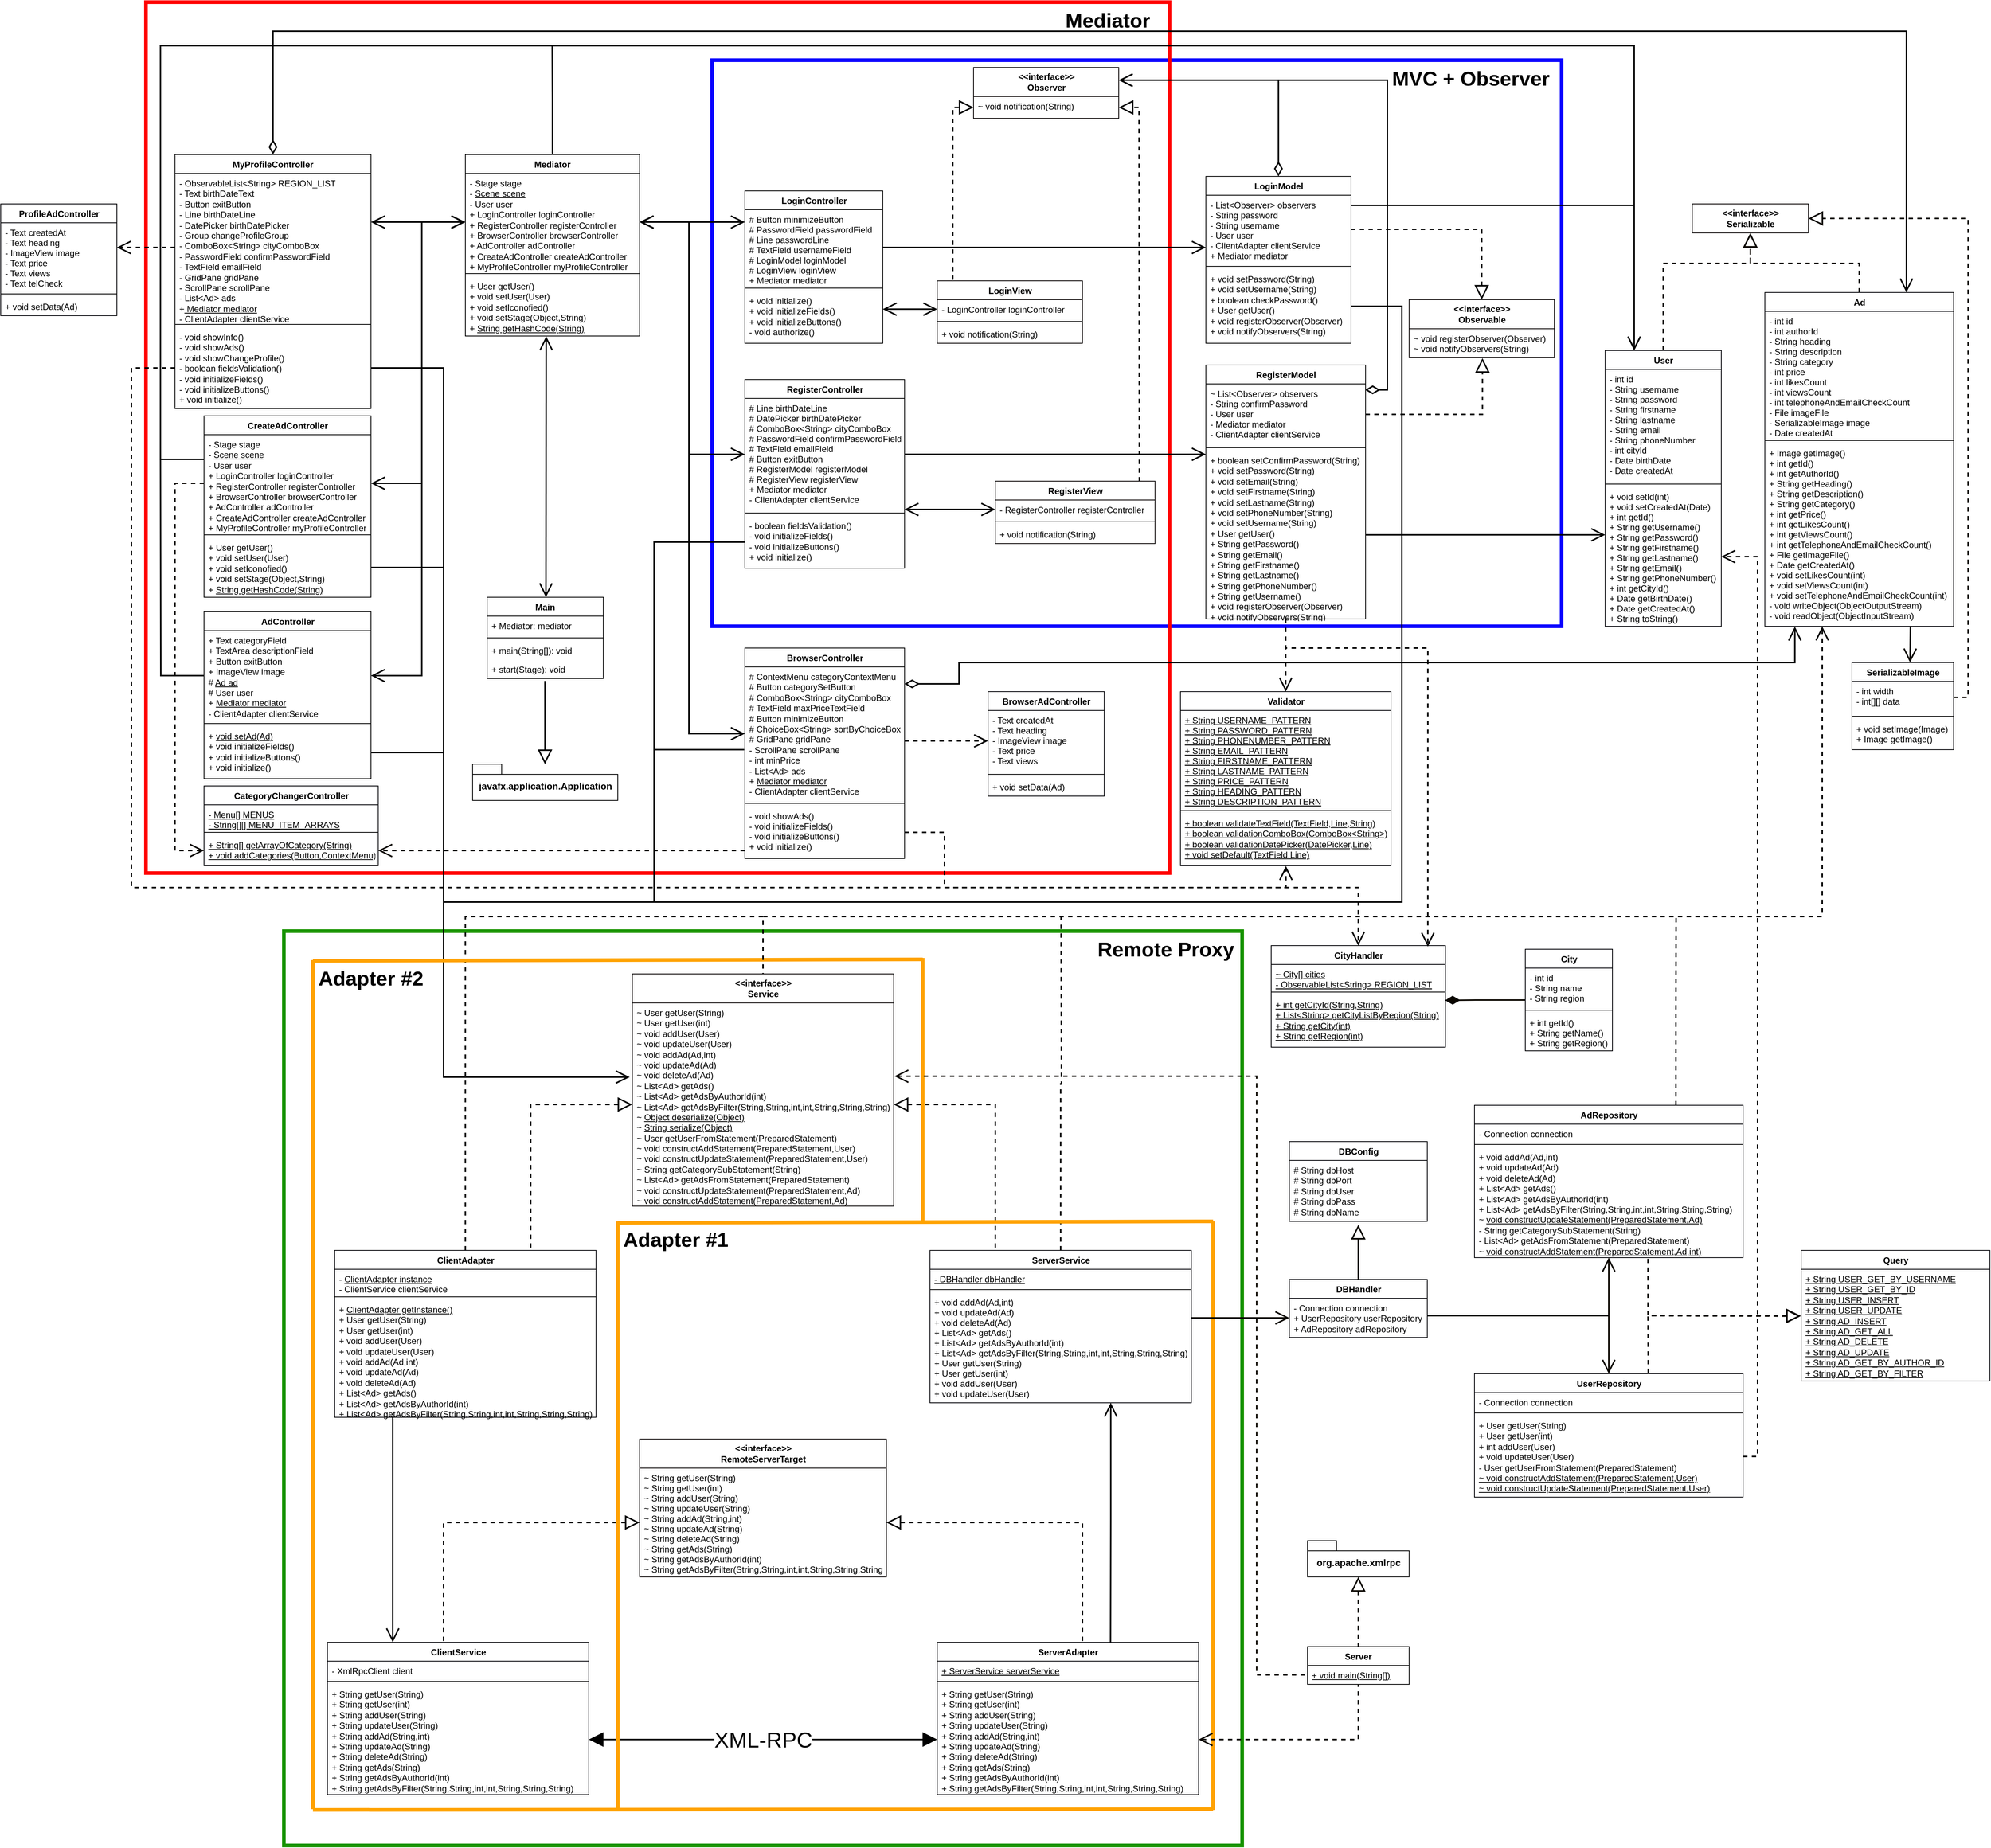 <mxfile version="14.1.8" type="device"><diagram id="C5RBs43oDa-KdzZeNtuy" name="Page-1"><mxGraphModel dx="3671" dy="1690" grid="1" gridSize="10" guides="1" tooltips="1" connect="1" arrows="1" fold="1" page="1" pageScale="1" pageWidth="827" pageHeight="1169" math="0" shadow="0"><root><mxCell id="WIyWlLk6GJQsqaUBKTNV-0"/><mxCell id="WIyWlLk6GJQsqaUBKTNV-1" parent="WIyWlLk6GJQsqaUBKTNV-0"/><mxCell id="zXIp2Sxpd-WFJ23TDMw4-198" value="" style="rounded=0;whiteSpace=wrap;html=1;shadow=0;glass=0;labelBackgroundColor=none;sketch=0;strokeWidth=5;fillColor=none;fontSize=21;strokeColor=#199400;" parent="WIyWlLk6GJQsqaUBKTNV-1" vertex="1"><mxGeometry x="-80" y="1720" width="1320" height="1260" as="geometry"/></mxCell><mxCell id="zXIp2Sxpd-WFJ23TDMw4-122" value="" style="rounded=0;whiteSpace=wrap;html=1;shadow=0;glass=0;labelBackgroundColor=none;sketch=0;strokeWidth=5;fillColor=none;fontSize=12;strokeColor=#0800FF;" parent="WIyWlLk6GJQsqaUBKTNV-1" vertex="1"><mxGeometry x="510" y="520" width="1170" height="780" as="geometry"/></mxCell><mxCell id="zXIp2Sxpd-WFJ23TDMw4-69" value="" style="rounded=0;whiteSpace=wrap;html=1;strokeWidth=5;labelBackgroundColor=none;textOpacity=90;fillColor=none;strokeColor=#FF0000;" parent="WIyWlLk6GJQsqaUBKTNV-1" vertex="1"><mxGeometry x="-270" y="440" width="1410" height="1200" as="geometry"/></mxCell><mxCell id="zXIp2Sxpd-WFJ23TDMw4-23" style="edgeStyle=orthogonalEdgeStyle;rounded=0;orthogonalLoop=1;jettySize=auto;html=1;endArrow=block;endFill=0;endSize=15;strokeWidth=2;exitX=0.498;exitY=1.128;exitDx=0;exitDy=0;exitPerimeter=0;" parent="WIyWlLk6GJQsqaUBKTNV-1" source="zXIp2Sxpd-WFJ23TDMw4-21" target="zXIp2Sxpd-WFJ23TDMw4-22" edge="1"><mxGeometry relative="1" as="geometry"><mxPoint x="280" y="1165" as="sourcePoint"/><Array as="points"><mxPoint x="280" y="1410"/><mxPoint x="280" y="1410"/></Array></mxGeometry></mxCell><mxCell id="zXIp2Sxpd-WFJ23TDMw4-17" value="Main" style="swimlane;fontStyle=1;align=center;verticalAlign=top;childLayout=stackLayout;horizontal=1;startSize=26;horizontalStack=0;resizeParent=1;resizeParentMax=0;resizeLast=0;collapsible=1;marginBottom=0;strokeWidth=1;" parent="WIyWlLk6GJQsqaUBKTNV-1" vertex="1"><mxGeometry x="200" y="1260" width="160" height="112" as="geometry"/></mxCell><mxCell id="zXIp2Sxpd-WFJ23TDMw4-18" value="+ Mediator: mediator" style="text;strokeColor=none;fillColor=none;align=left;verticalAlign=top;spacingLeft=4;spacingRight=4;overflow=hidden;rotatable=0;points=[[0,0.5],[1,0.5]];portConstraint=eastwest;" parent="zXIp2Sxpd-WFJ23TDMw4-17" vertex="1"><mxGeometry y="26" width="160" height="26" as="geometry"/></mxCell><mxCell id="zXIp2Sxpd-WFJ23TDMw4-19" value="" style="line;strokeWidth=1;fillColor=none;align=left;verticalAlign=middle;spacingTop=-1;spacingLeft=3;spacingRight=3;rotatable=0;labelPosition=right;points=[];portConstraint=eastwest;" parent="zXIp2Sxpd-WFJ23TDMw4-17" vertex="1"><mxGeometry y="52" width="160" height="8" as="geometry"/></mxCell><mxCell id="zXIp2Sxpd-WFJ23TDMw4-20" value="+ main(String[]): void" style="text;strokeColor=none;fillColor=none;align=left;verticalAlign=top;spacingLeft=4;spacingRight=4;overflow=hidden;rotatable=0;points=[[0,0.5],[1,0.5]];portConstraint=eastwest;" parent="zXIp2Sxpd-WFJ23TDMw4-17" vertex="1"><mxGeometry y="60" width="160" height="26" as="geometry"/></mxCell><mxCell id="zXIp2Sxpd-WFJ23TDMw4-21" value="+ start(Stage): void" style="text;strokeColor=none;fillColor=none;align=left;verticalAlign=top;spacingLeft=4;spacingRight=4;overflow=hidden;rotatable=0;points=[[0,0.5],[1,0.5]];portConstraint=eastwest;" parent="zXIp2Sxpd-WFJ23TDMw4-17" vertex="1"><mxGeometry y="86" width="160" height="26" as="geometry"/></mxCell><mxCell id="zXIp2Sxpd-WFJ23TDMw4-22" value="&lt;font style=&quot;font-size: 13px&quot;&gt;javafx.application.Application&lt;/font&gt;" style="shape=folder;fontStyle=1;spacingTop=10;tabWidth=40;tabHeight=14;tabPosition=left;html=1;strokeWidth=1;" parent="WIyWlLk6GJQsqaUBKTNV-1" vertex="1"><mxGeometry x="180" y="1490" width="200" height="50" as="geometry"/></mxCell><mxCell id="HdtmXJu5hp60oHrK-9dz-10" style="edgeStyle=orthogonalEdgeStyle;rounded=0;orthogonalLoop=1;jettySize=auto;html=1;exitX=0.5;exitY=0;exitDx=0;exitDy=0;startArrow=none;startFill=0;startSize=15;endArrow=none;endFill=0;endSize=15;strokeWidth=2;" edge="1" parent="WIyWlLk6GJQsqaUBKTNV-1" source="zXIp2Sxpd-WFJ23TDMw4-24"><mxGeometry relative="1" as="geometry"><mxPoint x="289.684" y="500" as="targetPoint"/></mxGeometry></mxCell><mxCell id="zXIp2Sxpd-WFJ23TDMw4-24" value="Mediator" style="swimlane;fontStyle=1;align=center;verticalAlign=top;childLayout=stackLayout;horizontal=1;startSize=26;horizontalStack=0;resizeParent=1;resizeParentMax=0;resizeLast=0;collapsible=1;marginBottom=0;strokeWidth=1;" parent="WIyWlLk6GJQsqaUBKTNV-1" vertex="1"><mxGeometry x="170" y="650" width="240" height="250" as="geometry"/></mxCell><mxCell id="zXIp2Sxpd-WFJ23TDMw4-30" value="- Stage stage&lt;br&gt;- &lt;u&gt;Scene scene&lt;/u&gt;&lt;br&gt;- User user&lt;br&gt;+ LoginController loginController&lt;br&gt;+ RegisterController registerController&lt;br&gt;+ BrowserController browserController&lt;br&gt;+ AdController adController&lt;br&gt;+ CreateAdController createAdController&lt;br&gt;+ MyProfileController myProfileController" style="text;strokeColor=none;fillColor=none;align=left;verticalAlign=top;spacingLeft=4;spacingRight=4;overflow=hidden;rotatable=0;points=[[0,0.5],[1,0.5]];portConstraint=eastwest;html=1;" parent="zXIp2Sxpd-WFJ23TDMw4-24" vertex="1"><mxGeometry y="26" width="240" height="134" as="geometry"/></mxCell><mxCell id="zXIp2Sxpd-WFJ23TDMw4-26" value="" style="line;strokeWidth=1;fillColor=none;align=left;verticalAlign=middle;spacingTop=-1;spacingLeft=3;spacingRight=3;rotatable=0;labelPosition=right;points=[];portConstraint=eastwest;" parent="zXIp2Sxpd-WFJ23TDMw4-24" vertex="1"><mxGeometry y="160" width="240" height="8" as="geometry"/></mxCell><mxCell id="zXIp2Sxpd-WFJ23TDMw4-27" value="+ User getUser()&lt;br&gt;+ void setUser(User)&lt;br&gt;+ void setIconofied()&lt;br&gt;+ void setStage(Object,String)&lt;br&gt;+ &lt;u&gt;String getHashCode(String)&lt;/u&gt;" style="text;strokeColor=none;fillColor=none;align=left;verticalAlign=top;spacingLeft=4;spacingRight=4;overflow=hidden;rotatable=0;points=[[0,0.5],[1,0.5]];portConstraint=eastwest;fontStyle=0;html=1;" parent="zXIp2Sxpd-WFJ23TDMw4-24" vertex="1"><mxGeometry y="168" width="240" height="82" as="geometry"/></mxCell><mxCell id="zXIp2Sxpd-WFJ23TDMw4-31" value="LoginController" style="swimlane;fontStyle=1;align=center;verticalAlign=top;childLayout=stackLayout;horizontal=1;startSize=26;horizontalStack=0;resizeParent=1;resizeParentMax=0;resizeLast=0;collapsible=1;marginBottom=0;strokeWidth=1;html=1;" parent="WIyWlLk6GJQsqaUBKTNV-1" vertex="1"><mxGeometry x="555" y="700" width="190" height="210" as="geometry"/></mxCell><mxCell id="zXIp2Sxpd-WFJ23TDMw4-32" value="# Button minimizeButton&#10;# PasswordField passwordField&#10;# Line passwordLine&#10;# TextField usernameField&#10;# LoginModel loginModel&#10;# LoginView loginView&#10;+ Mediator mediator&#10;" style="text;strokeColor=none;fillColor=none;align=left;verticalAlign=top;spacingLeft=4;spacingRight=4;overflow=hidden;rotatable=0;points=[[0,0.5],[1,0.5]];portConstraint=eastwest;" parent="zXIp2Sxpd-WFJ23TDMw4-31" vertex="1"><mxGeometry y="26" width="190" height="104" as="geometry"/></mxCell><mxCell id="zXIp2Sxpd-WFJ23TDMw4-33" value="" style="line;strokeWidth=1;fillColor=none;align=left;verticalAlign=middle;spacingTop=-1;spacingLeft=3;spacingRight=3;rotatable=0;labelPosition=right;points=[];portConstraint=eastwest;" parent="zXIp2Sxpd-WFJ23TDMw4-31" vertex="1"><mxGeometry y="130" width="190" height="8" as="geometry"/></mxCell><mxCell id="zXIp2Sxpd-WFJ23TDMw4-34" value="+ void initialize()&lt;br&gt;+ void initializeFields()&lt;br&gt;+ void initializeButtons()&lt;br&gt;- void authorize()" style="text;strokeColor=none;fillColor=none;align=left;verticalAlign=top;spacingLeft=4;spacingRight=4;overflow=hidden;rotatable=0;points=[[0,0.5],[1,0.5]];portConstraint=eastwest;html=1;" parent="zXIp2Sxpd-WFJ23TDMw4-31" vertex="1"><mxGeometry y="138" width="190" height="72" as="geometry"/></mxCell><mxCell id="zXIp2Sxpd-WFJ23TDMw4-36" value="RegisterController" style="swimlane;fontStyle=1;align=center;verticalAlign=top;childLayout=stackLayout;horizontal=1;startSize=26;horizontalStack=0;resizeParent=1;resizeParentMax=0;resizeLast=0;collapsible=1;marginBottom=0;strokeWidth=1;html=1;" parent="WIyWlLk6GJQsqaUBKTNV-1" vertex="1"><mxGeometry x="555" y="960" width="220" height="260" as="geometry"/></mxCell><mxCell id="zXIp2Sxpd-WFJ23TDMw4-37" value="# Line birthDateLine&#10;# DatePicker birthDatePicker&#10;# ComboBox&lt;String&gt; cityComboBox&#10;# PasswordField confirmPasswordField&#10;# TextField emailField&#10;# Button exitButton&#10;# RegisterModel registerModel&#10;# RegisterView registerView&#10;+ Mediator mediator&#10;- ClientAdapter clientService" style="text;strokeColor=none;fillColor=none;align=left;verticalAlign=top;spacingLeft=4;spacingRight=4;overflow=hidden;rotatable=0;points=[[0,0.5],[1,0.5]];portConstraint=eastwest;" parent="zXIp2Sxpd-WFJ23TDMw4-36" vertex="1"><mxGeometry y="26" width="220" height="154" as="geometry"/></mxCell><mxCell id="zXIp2Sxpd-WFJ23TDMw4-38" value="" style="line;strokeWidth=1;fillColor=none;align=left;verticalAlign=middle;spacingTop=-1;spacingLeft=3;spacingRight=3;rotatable=0;labelPosition=right;points=[];portConstraint=eastwest;" parent="zXIp2Sxpd-WFJ23TDMw4-36" vertex="1"><mxGeometry y="180" width="220" height="8" as="geometry"/></mxCell><mxCell id="zXIp2Sxpd-WFJ23TDMw4-39" value="- boolean fieldsValidation()&lt;br&gt;- void initializeFields()&lt;br&gt;- void initializeButtons()&lt;br&gt;+ void initialize()" style="text;strokeColor=none;fillColor=none;align=left;verticalAlign=top;spacingLeft=4;spacingRight=4;overflow=hidden;rotatable=0;points=[[0,0.5],[1,0.5]];portConstraint=eastwest;html=1;" parent="zXIp2Sxpd-WFJ23TDMw4-36" vertex="1"><mxGeometry y="188" width="220" height="72" as="geometry"/></mxCell><mxCell id="HdtmXJu5hp60oHrK-9dz-12" style="edgeStyle=orthogonalEdgeStyle;rounded=0;orthogonalLoop=1;jettySize=auto;html=1;exitX=1;exitY=0.127;exitDx=0;exitDy=0;entryX=0.159;entryY=1.002;entryDx=0;entryDy=0;entryPerimeter=0;startArrow=diamondThin;startFill=0;startSize=15;endArrow=open;endFill=0;endSize=15;strokeWidth=2;exitPerimeter=0;" edge="1" parent="WIyWlLk6GJQsqaUBKTNV-1" source="zXIp2Sxpd-WFJ23TDMw4-42" target="zXIp2Sxpd-WFJ23TDMw4-284"><mxGeometry relative="1" as="geometry"><Array as="points"><mxPoint x="850" y="1379"/><mxPoint x="850" y="1350"/><mxPoint x="2001" y="1350"/></Array></mxGeometry></mxCell><mxCell id="zXIp2Sxpd-WFJ23TDMw4-41" value="BrowserController" style="swimlane;fontStyle=1;align=center;verticalAlign=top;childLayout=stackLayout;horizontal=1;startSize=26;horizontalStack=0;resizeParent=1;resizeParentMax=0;resizeLast=0;collapsible=1;marginBottom=0;strokeWidth=1;html=1;" parent="WIyWlLk6GJQsqaUBKTNV-1" vertex="1"><mxGeometry x="555" y="1330" width="220" height="290" as="geometry"/></mxCell><mxCell id="zXIp2Sxpd-WFJ23TDMw4-42" value="# ContextMenu categoryContextMenu&lt;br&gt;# Button categorySetButton&lt;br&gt;# ComboBox&amp;lt;String&amp;gt; cityComboBox&lt;br&gt;# TextField maxPriceTextField&lt;br&gt;# Button minimizeButton&lt;br&gt;# ChoiceBox&amp;lt;String&amp;gt; sortByChoiceBox&lt;br&gt;# GridPane gridPane&lt;br&gt;- ScrollPane scrollPane&lt;br&gt;- int minPrice&lt;br&gt;- List&amp;lt;Ad&amp;gt; ads&lt;br&gt;+ &lt;u&gt;Mediator mediator&lt;/u&gt;&lt;br&gt;- ClientAdapter clientService" style="text;strokeColor=none;fillColor=none;align=left;verticalAlign=top;spacingLeft=4;spacingRight=4;overflow=hidden;rotatable=0;points=[[0,0.5],[1,0.5]];portConstraint=eastwest;html=1;" parent="zXIp2Sxpd-WFJ23TDMw4-41" vertex="1"><mxGeometry y="26" width="220" height="184" as="geometry"/></mxCell><mxCell id="zXIp2Sxpd-WFJ23TDMw4-43" value="" style="line;strokeWidth=1;fillColor=none;align=left;verticalAlign=middle;spacingTop=-1;spacingLeft=3;spacingRight=3;rotatable=0;labelPosition=right;points=[];portConstraint=eastwest;" parent="zXIp2Sxpd-WFJ23TDMw4-41" vertex="1"><mxGeometry y="210" width="220" height="8" as="geometry"/></mxCell><mxCell id="zXIp2Sxpd-WFJ23TDMw4-44" value="- void showAds()&#10;- void initializeFields()&#10;- void initializeButtons()&#10;+ void initialize()" style="text;strokeColor=none;fillColor=none;align=left;verticalAlign=top;spacingLeft=4;spacingRight=4;overflow=hidden;rotatable=0;points=[[0,0.5],[1,0.5]];portConstraint=eastwest;" parent="zXIp2Sxpd-WFJ23TDMw4-41" vertex="1"><mxGeometry y="218" width="220" height="72" as="geometry"/></mxCell><mxCell id="zXIp2Sxpd-WFJ23TDMw4-48" value="CreateAdController" style="swimlane;fontStyle=1;align=center;verticalAlign=top;childLayout=stackLayout;horizontal=1;startSize=26;horizontalStack=0;resizeParent=1;resizeParentMax=0;resizeLast=0;collapsible=1;marginBottom=0;strokeWidth=1;html=1;" parent="WIyWlLk6GJQsqaUBKTNV-1" vertex="1"><mxGeometry x="-190" y="1010" width="230" height="250" as="geometry"/></mxCell><mxCell id="zXIp2Sxpd-WFJ23TDMw4-49" value="- Stage stage&lt;br&gt;- &lt;u&gt;Scene scene&lt;/u&gt;&lt;br&gt;- User user&lt;br&gt;+ LoginController loginController&lt;br&gt;+ RegisterController registerController&lt;br&gt;+ BrowserController browserController&lt;br&gt;+ AdController adController&lt;br&gt;+ CreateAdController createAdController&lt;br&gt;+ MyProfileController myProfileController" style="text;strokeColor=none;fillColor=none;align=left;verticalAlign=top;spacingLeft=4;spacingRight=4;overflow=hidden;rotatable=0;points=[[0,0.5],[1,0.5]];portConstraint=eastwest;html=1;" parent="zXIp2Sxpd-WFJ23TDMw4-48" vertex="1"><mxGeometry y="26" width="230" height="134" as="geometry"/></mxCell><mxCell id="zXIp2Sxpd-WFJ23TDMw4-50" value="" style="line;strokeWidth=1;fillColor=none;align=left;verticalAlign=middle;spacingTop=-1;spacingLeft=3;spacingRight=3;rotatable=0;labelPosition=right;points=[];portConstraint=eastwest;" parent="zXIp2Sxpd-WFJ23TDMw4-48" vertex="1"><mxGeometry y="160" width="230" height="8" as="geometry"/></mxCell><mxCell id="zXIp2Sxpd-WFJ23TDMw4-51" value="+ User getUser()&lt;br&gt;+ void setUser(User)&lt;br&gt;+ void setIconofied()&lt;br&gt;+ void setStage(Object,String)&lt;br&gt;+ &lt;u&gt;String getHashCode(String)&lt;/u&gt;" style="text;strokeColor=none;fillColor=none;align=left;verticalAlign=top;spacingLeft=4;spacingRight=4;overflow=hidden;rotatable=0;points=[[0,0.5],[1,0.5]];portConstraint=eastwest;html=1;" parent="zXIp2Sxpd-WFJ23TDMw4-48" vertex="1"><mxGeometry y="168" width="230" height="82" as="geometry"/></mxCell><mxCell id="HdtmXJu5hp60oHrK-9dz-13" style="edgeStyle=orthogonalEdgeStyle;rounded=0;orthogonalLoop=1;jettySize=auto;html=1;exitX=0.5;exitY=0;exitDx=0;exitDy=0;entryX=0.75;entryY=0;entryDx=0;entryDy=0;startArrow=diamondThin;startFill=0;startSize=15;endArrow=open;endFill=0;endSize=15;strokeWidth=2;" edge="1" parent="WIyWlLk6GJQsqaUBKTNV-1" source="zXIp2Sxpd-WFJ23TDMw4-53" target="zXIp2Sxpd-WFJ23TDMw4-281"><mxGeometry relative="1" as="geometry"><Array as="points"><mxPoint x="-95" y="480"/><mxPoint x="2155" y="480"/></Array></mxGeometry></mxCell><mxCell id="zXIp2Sxpd-WFJ23TDMw4-53" value="MyProfileController" style="swimlane;fontStyle=1;align=center;verticalAlign=top;childLayout=stackLayout;horizontal=1;startSize=26;horizontalStack=0;resizeParent=1;resizeParentMax=0;resizeLast=0;collapsible=1;marginBottom=0;strokeWidth=1;" parent="WIyWlLk6GJQsqaUBKTNV-1" vertex="1"><mxGeometry x="-230" y="650" width="270" height="350" as="geometry"/></mxCell><mxCell id="zXIp2Sxpd-WFJ23TDMw4-54" value="- ObservableList&amp;lt;String&amp;gt; REGION_LIST&lt;br&gt;- Text birthDateText&lt;br&gt;- Button exitButton&lt;br&gt;- Line birthDateLine&lt;br&gt;- DatePicker birthDatePicker&lt;br&gt;- Group changeProfileGroup&lt;br&gt;- ComboBox&amp;lt;String&amp;gt; cityComboBox&lt;br&gt;- PasswordField confirmPasswordField&lt;br&gt;- TextField emailField&lt;br&gt;- GridPane gridPane&lt;br&gt;- ScrollPane scrollPane&lt;br&gt;- List&amp;lt;Ad&amp;gt; ads&lt;br&gt;+&lt;u&gt; Mediator mediator&lt;/u&gt;&lt;br&gt;- ClientAdapter clientService" style="text;strokeColor=none;fillColor=none;align=left;verticalAlign=top;spacingLeft=4;spacingRight=4;overflow=hidden;rotatable=0;points=[[0,0.5],[1,0.5]];portConstraint=eastwest;html=1;" parent="zXIp2Sxpd-WFJ23TDMw4-53" vertex="1"><mxGeometry y="26" width="270" height="204" as="geometry"/></mxCell><mxCell id="zXIp2Sxpd-WFJ23TDMw4-55" value="" style="line;strokeWidth=1;fillColor=none;align=left;verticalAlign=middle;spacingTop=-1;spacingLeft=3;spacingRight=3;rotatable=0;labelPosition=right;points=[];portConstraint=eastwest;" parent="zXIp2Sxpd-WFJ23TDMw4-53" vertex="1"><mxGeometry y="230" width="270" height="8" as="geometry"/></mxCell><mxCell id="zXIp2Sxpd-WFJ23TDMw4-56" value="- void showInfo()&lt;br style=&quot;padding: 0px ; margin: 0px&quot;&gt;- void showAds()&lt;br style=&quot;padding: 0px ; margin: 0px&quot;&gt;- void showChangeProfile()&lt;br style=&quot;padding: 0px ; margin: 0px&quot;&gt;- boolean fieldsValidation()&lt;br style=&quot;padding: 0px ; margin: 0px&quot;&gt;- void initializeFields()&lt;br style=&quot;padding: 0px ; margin: 0px&quot;&gt;- void initializeButtons()&lt;br style=&quot;padding: 0px ; margin: 0px&quot;&gt;+ void initialize()" style="text;strokeColor=none;fillColor=none;align=left;verticalAlign=top;spacingLeft=4;spacingRight=4;overflow=hidden;rotatable=0;points=[[0,0.5],[1,0.5]];portConstraint=eastwest;html=1;" parent="zXIp2Sxpd-WFJ23TDMw4-53" vertex="1"><mxGeometry y="238" width="270" height="112" as="geometry"/></mxCell><mxCell id="zXIp2Sxpd-WFJ23TDMw4-59" style="edgeStyle=orthogonalEdgeStyle;rounded=0;orthogonalLoop=1;jettySize=auto;html=1;exitX=1;exitY=0.5;exitDx=0;exitDy=0;endArrow=open;endFill=0;endSize=15;startArrow=open;startFill=0;startSize=15;strokeWidth=2;" parent="WIyWlLk6GJQsqaUBKTNV-1" source="zXIp2Sxpd-WFJ23TDMw4-30" edge="1"><mxGeometry relative="1" as="geometry"><mxPoint x="555" y="743" as="targetPoint"/><Array as="points"><mxPoint x="555" y="743"/></Array></mxGeometry></mxCell><mxCell id="zXIp2Sxpd-WFJ23TDMw4-60" style="edgeStyle=orthogonalEdgeStyle;rounded=0;orthogonalLoop=1;jettySize=auto;html=1;exitX=1;exitY=0.5;exitDx=0;exitDy=0;endArrow=open;endFill=0;endSize=15;startArrow=open;startFill=0;startSize=15;strokeWidth=2;entryX=0;entryY=0.5;entryDx=0;entryDy=0;" parent="WIyWlLk6GJQsqaUBKTNV-1" source="zXIp2Sxpd-WFJ23TDMw4-30" target="zXIp2Sxpd-WFJ23TDMw4-37" edge="1"><mxGeometry relative="1" as="geometry"><Array as="points"><mxPoint x="478" y="743"/><mxPoint x="478" y="1063"/></Array></mxGeometry></mxCell><mxCell id="zXIp2Sxpd-WFJ23TDMw4-61" style="edgeStyle=orthogonalEdgeStyle;rounded=0;orthogonalLoop=1;jettySize=auto;html=1;exitX=1;exitY=0.5;exitDx=0;exitDy=0;entryX=0;entryY=0.5;entryDx=0;entryDy=0;endArrow=open;endFill=0;endSize=15;startArrow=open;startFill=0;startSize=15;strokeWidth=2;" parent="WIyWlLk6GJQsqaUBKTNV-1" source="zXIp2Sxpd-WFJ23TDMw4-30" target="zXIp2Sxpd-WFJ23TDMw4-42" edge="1"><mxGeometry relative="1" as="geometry"><Array as="points"><mxPoint x="478" y="743"/><mxPoint x="478" y="1448"/></Array></mxGeometry></mxCell><mxCell id="zXIp2Sxpd-WFJ23TDMw4-62" style="edgeStyle=orthogonalEdgeStyle;rounded=0;orthogonalLoop=1;jettySize=auto;html=1;exitX=0;exitY=0.5;exitDx=0;exitDy=0;endArrow=open;endFill=0;endSize=15;startArrow=open;startFill=0;startSize=15;strokeWidth=2;" parent="WIyWlLk6GJQsqaUBKTNV-1" source="zXIp2Sxpd-WFJ23TDMw4-30" edge="1"><mxGeometry relative="1" as="geometry"><mxPoint x="40" y="743" as="targetPoint"/><Array as="points"><mxPoint x="40" y="743"/></Array></mxGeometry></mxCell><mxCell id="zXIp2Sxpd-WFJ23TDMw4-63" style="edgeStyle=orthogonalEdgeStyle;rounded=0;orthogonalLoop=1;jettySize=auto;html=1;exitX=0;exitY=0.5;exitDx=0;exitDy=0;entryX=1;entryY=0.5;entryDx=0;entryDy=0;endArrow=open;endFill=0;endSize=15;startArrow=open;startFill=0;startSize=15;strokeWidth=2;" parent="WIyWlLk6GJQsqaUBKTNV-1" source="zXIp2Sxpd-WFJ23TDMw4-30" target="zXIp2Sxpd-WFJ23TDMw4-49" edge="1"><mxGeometry relative="1" as="geometry"><Array as="points"><mxPoint x="110" y="743"/><mxPoint x="110" y="1103"/></Array></mxGeometry></mxCell><mxCell id="zXIp2Sxpd-WFJ23TDMw4-64" value="AdController" style="swimlane;fontStyle=1;align=center;verticalAlign=top;childLayout=stackLayout;horizontal=1;startSize=26;horizontalStack=0;resizeParent=1;resizeParentMax=0;resizeLast=0;collapsible=1;marginBottom=0;strokeWidth=1;html=1;" parent="WIyWlLk6GJQsqaUBKTNV-1" vertex="1"><mxGeometry x="-190" y="1280" width="230" height="230" as="geometry"/></mxCell><mxCell id="zXIp2Sxpd-WFJ23TDMw4-65" value="+ Text categoryField&lt;br&gt;+ TextArea descriptionField&lt;br&gt;+ Button exitButton&lt;br&gt;+ ImageView image&lt;br&gt;# &lt;u&gt;Ad ad&lt;/u&gt;&lt;br&gt;# User user&lt;br&gt;+ &lt;u&gt;Mediator mediator&lt;/u&gt;&lt;br&gt;- ClientAdapter clientService" style="text;strokeColor=none;fillColor=none;align=left;verticalAlign=top;spacingLeft=4;spacingRight=4;overflow=hidden;rotatable=0;points=[[0,0.5],[1,0.5]];portConstraint=eastwest;html=1;" parent="zXIp2Sxpd-WFJ23TDMw4-64" vertex="1"><mxGeometry y="26" width="230" height="124" as="geometry"/></mxCell><mxCell id="zXIp2Sxpd-WFJ23TDMw4-66" value="" style="line;strokeWidth=1;fillColor=none;align=left;verticalAlign=middle;spacingTop=-1;spacingLeft=3;spacingRight=3;rotatable=0;labelPosition=right;points=[];portConstraint=eastwest;" parent="zXIp2Sxpd-WFJ23TDMw4-64" vertex="1"><mxGeometry y="150" width="230" height="8" as="geometry"/></mxCell><mxCell id="zXIp2Sxpd-WFJ23TDMw4-67" value="+ &lt;u&gt;void setAd(Ad)&lt;/u&gt;&lt;br style=&quot;padding: 0px ; margin: 0px&quot;&gt;+ void initializeFields()&lt;br style=&quot;padding: 0px ; margin: 0px&quot;&gt;+ void initializeButtons()&lt;br style=&quot;padding: 0px ; margin: 0px&quot;&gt;+ void initialize()" style="text;strokeColor=none;fillColor=none;align=left;verticalAlign=top;spacingLeft=4;spacingRight=4;overflow=hidden;rotatable=0;points=[[0,0.5],[1,0.5]];portConstraint=eastwest;html=1;" parent="zXIp2Sxpd-WFJ23TDMw4-64" vertex="1"><mxGeometry y="158" width="230" height="72" as="geometry"/></mxCell><mxCell id="zXIp2Sxpd-WFJ23TDMw4-68" style="edgeStyle=orthogonalEdgeStyle;rounded=0;orthogonalLoop=1;jettySize=auto;html=1;exitX=0;exitY=0.5;exitDx=0;exitDy=0;endArrow=open;endFill=0;endSize=15;startArrow=open;startFill=0;startSize=15;strokeWidth=2;" parent="WIyWlLk6GJQsqaUBKTNV-1" source="zXIp2Sxpd-WFJ23TDMw4-30" target="zXIp2Sxpd-WFJ23TDMw4-65" edge="1"><mxGeometry relative="1" as="geometry"><Array as="points"><mxPoint x="110" y="743"/><mxPoint x="110" y="1368"/></Array></mxGeometry></mxCell><mxCell id="zXIp2Sxpd-WFJ23TDMw4-70" value="&lt;font style=&quot;font-size: 28px;&quot;&gt;Mediator&lt;/font&gt;" style="text;html=1;strokeColor=none;fillColor=none;align=center;verticalAlign=middle;whiteSpace=wrap;rounded=0;labelBackgroundColor=none;fontSize=28;fontStyle=1" parent="WIyWlLk6GJQsqaUBKTNV-1" vertex="1"><mxGeometry x="970" y="440" width="170" height="50" as="geometry"/></mxCell><mxCell id="zXIp2Sxpd-WFJ23TDMw4-72" style="edgeStyle=orthogonalEdgeStyle;rounded=0;orthogonalLoop=1;jettySize=auto;html=1;entryX=0.464;entryY=1.004;entryDx=0;entryDy=0;endArrow=open;endFill=0;endSize=15;fontSize=28;startArrow=open;startFill=0;startSize=15;strokeWidth=2;entryPerimeter=0;" parent="WIyWlLk6GJQsqaUBKTNV-1" target="zXIp2Sxpd-WFJ23TDMw4-27" edge="1"><mxGeometry relative="1" as="geometry"><mxPoint x="281" y="1260" as="sourcePoint"/><Array as="points"><mxPoint x="281" y="1260"/></Array></mxGeometry></mxCell><mxCell id="zXIp2Sxpd-WFJ23TDMw4-89" value="&amp;lt;&amp;lt;interface&amp;gt;&amp;gt;&lt;br style=&quot;font-size: 12px;&quot;&gt;Observable" style="swimlane;fontStyle=1;childLayout=stackLayout;horizontal=1;startSize=40;fillColor=none;horizontalStack=0;resizeParent=1;resizeParentMax=0;resizeLast=0;collapsible=1;marginBottom=0;rounded=0;shadow=0;glass=0;labelBackgroundColor=none;sketch=0;strokeColor=#050000;strokeWidth=1;fontSize=12;html=1;" parent="WIyWlLk6GJQsqaUBKTNV-1" vertex="1"><mxGeometry x="1470" y="850" width="200" height="80" as="geometry"/></mxCell><mxCell id="zXIp2Sxpd-WFJ23TDMw4-90" value="~ void registerObserver(Observer)&#10;~ void notifyObservers(String)" style="text;strokeColor=none;fillColor=none;align=left;verticalAlign=top;spacingLeft=4;spacingRight=4;overflow=hidden;rotatable=0;points=[[0,0.5],[1,0.5]];portConstraint=eastwest;" parent="zXIp2Sxpd-WFJ23TDMw4-89" vertex="1"><mxGeometry y="40" width="200" height="40" as="geometry"/></mxCell><mxCell id="zXIp2Sxpd-WFJ23TDMw4-131" style="edgeStyle=orthogonalEdgeStyle;rounded=0;jumpSize=6;orthogonalLoop=1;jettySize=auto;html=1;exitX=0.5;exitY=0;exitDx=0;exitDy=0;entryX=1;entryY=0.25;entryDx=0;entryDy=0;startArrow=diamondThin;startFill=0;startSize=15;endArrow=open;endFill=0;endSize=15;strokeWidth=2;fontSize=12;" parent="WIyWlLk6GJQsqaUBKTNV-1" source="zXIp2Sxpd-WFJ23TDMw4-93" target="zXIp2Sxpd-WFJ23TDMw4-103" edge="1"><mxGeometry relative="1" as="geometry"/></mxCell><mxCell id="zXIp2Sxpd-WFJ23TDMw4-93" value="LoginModel" style="swimlane;fontStyle=1;align=center;verticalAlign=top;childLayout=stackLayout;horizontal=1;startSize=26;horizontalStack=0;resizeParent=1;resizeParentMax=0;resizeLast=0;collapsible=1;marginBottom=0;strokeWidth=1;html=1;" parent="WIyWlLk6GJQsqaUBKTNV-1" vertex="1"><mxGeometry x="1190" y="680" width="200" height="230" as="geometry"/></mxCell><mxCell id="zXIp2Sxpd-WFJ23TDMw4-94" value="- List&lt;Observer&gt; observers&#10;- String password&#10;- String username&#10;- User user&#10;- ClientAdapter clientService&#10;+ Mediator mediator" style="text;strokeColor=none;fillColor=none;align=left;verticalAlign=top;spacingLeft=4;spacingRight=4;overflow=hidden;rotatable=0;points=[[0,0.5],[1,0.5]];portConstraint=eastwest;" parent="zXIp2Sxpd-WFJ23TDMw4-93" vertex="1"><mxGeometry y="26" width="200" height="94" as="geometry"/></mxCell><mxCell id="zXIp2Sxpd-WFJ23TDMw4-95" value="" style="line;strokeWidth=1;fillColor=none;align=left;verticalAlign=middle;spacingTop=-1;spacingLeft=3;spacingRight=3;rotatable=0;labelPosition=right;points=[];portConstraint=eastwest;" parent="zXIp2Sxpd-WFJ23TDMw4-93" vertex="1"><mxGeometry y="120" width="200" height="8" as="geometry"/></mxCell><mxCell id="zXIp2Sxpd-WFJ23TDMw4-96" value="+ void setPassword(String)&lt;br style=&quot;padding: 0px ; margin: 0px&quot;&gt;+ void setUsername(String)&lt;br style=&quot;padding: 0px ; margin: 0px&quot;&gt;+ boolean checkPassword()&lt;br style=&quot;padding: 0px ; margin: 0px&quot;&gt;+ User getUser()&lt;br style=&quot;padding: 0px ; margin: 0px&quot;&gt;+ void registerObserver(Observer)&lt;br style=&quot;padding: 0px ; margin: 0px&quot;&gt;+ void notifyObservers(String)" style="text;strokeColor=none;fillColor=none;align=left;verticalAlign=top;spacingLeft=4;spacingRight=4;overflow=hidden;rotatable=0;points=[[0,0.5],[1,0.5]];portConstraint=eastwest;html=1;" parent="zXIp2Sxpd-WFJ23TDMw4-93" vertex="1"><mxGeometry y="128" width="200" height="102" as="geometry"/></mxCell><mxCell id="HdtmXJu5hp60oHrK-9dz-0" style="edgeStyle=orthogonalEdgeStyle;rounded=0;orthogonalLoop=1;jettySize=auto;html=1;entryX=0.5;entryY=0;entryDx=0;entryDy=0;dashed=1;startArrow=none;startFill=0;endArrow=open;endFill=0;strokeWidth=2;endSize=15;startSize=15;" edge="1" parent="WIyWlLk6GJQsqaUBKTNV-1" source="zXIp2Sxpd-WFJ23TDMw4-97" target="zXIp2Sxpd-WFJ23TDMw4-265"><mxGeometry relative="1" as="geometry"/></mxCell><mxCell id="HdtmXJu5hp60oHrK-9dz-3" style="edgeStyle=orthogonalEdgeStyle;rounded=0;orthogonalLoop=1;jettySize=auto;html=1;entryX=0.899;entryY=0.011;entryDx=0;entryDy=0;entryPerimeter=0;dashed=1;startArrow=none;startFill=0;startSize=15;endArrow=open;endFill=0;endSize=15;strokeWidth=2;" edge="1" parent="WIyWlLk6GJQsqaUBKTNV-1" source="zXIp2Sxpd-WFJ23TDMw4-97" target="zXIp2Sxpd-WFJ23TDMw4-261"><mxGeometry relative="1" as="geometry"><Array as="points"><mxPoint x="1300" y="1330"/><mxPoint x="1496" y="1330"/></Array></mxGeometry></mxCell><mxCell id="zXIp2Sxpd-WFJ23TDMw4-97" value="RegisterModel" style="swimlane;fontStyle=1;align=center;verticalAlign=top;childLayout=stackLayout;horizontal=1;startSize=26;horizontalStack=0;resizeParent=1;resizeParentMax=0;resizeLast=0;collapsible=1;marginBottom=0;strokeWidth=1;html=1;" parent="WIyWlLk6GJQsqaUBKTNV-1" vertex="1"><mxGeometry x="1190" y="940" width="220" height="350" as="geometry"/></mxCell><mxCell id="zXIp2Sxpd-WFJ23TDMw4-98" value="~ List&lt;Observer&gt; observers&#10;- String confirmPassword&#10;- User user&#10;- Mediator mediator&#10;- ClientAdapter clientService" style="text;strokeColor=none;fillColor=none;align=left;verticalAlign=top;spacingLeft=4;spacingRight=4;overflow=hidden;rotatable=0;points=[[0,0.5],[1,0.5]];portConstraint=eastwest;" parent="zXIp2Sxpd-WFJ23TDMw4-97" vertex="1"><mxGeometry y="26" width="220" height="84" as="geometry"/></mxCell><mxCell id="zXIp2Sxpd-WFJ23TDMw4-99" value="" style="line;strokeWidth=1;fillColor=none;align=left;verticalAlign=middle;spacingTop=-1;spacingLeft=3;spacingRight=3;rotatable=0;labelPosition=right;points=[];portConstraint=eastwest;" parent="zXIp2Sxpd-WFJ23TDMw4-97" vertex="1"><mxGeometry y="110" width="220" height="8" as="geometry"/></mxCell><mxCell id="zXIp2Sxpd-WFJ23TDMw4-100" value="+ boolean setConfirmPassword(String)&lt;br style=&quot;padding: 0px ; margin: 0px&quot;&gt;+ void setPassword(String)&lt;br style=&quot;padding: 0px ; margin: 0px&quot;&gt;+ void setEmail(String)&lt;br style=&quot;padding: 0px ; margin: 0px&quot;&gt;+ void setFirstname(String)&lt;br style=&quot;padding: 0px ; margin: 0px&quot;&gt;+ void setLastname(String)&lt;br style=&quot;padding: 0px ; margin: 0px&quot;&gt;+ void setPhoneNumber(String)&lt;br style=&quot;padding: 0px ; margin: 0px&quot;&gt;+ void setUsername(String)&lt;br style=&quot;padding: 0px ; margin: 0px&quot;&gt;+ User getUser()&lt;br style=&quot;padding: 0px ; margin: 0px&quot;&gt;+ String getPassword()&lt;br style=&quot;padding: 0px ; margin: 0px&quot;&gt;+ String getEmail()&lt;br style=&quot;padding: 0px ; margin: 0px&quot;&gt;+ String getFirstname()&lt;br style=&quot;padding: 0px ; margin: 0px&quot;&gt;+ String getLastname()&lt;br style=&quot;padding: 0px ; margin: 0px&quot;&gt;+ String getPhoneNumber()&lt;br style=&quot;padding: 0px ; margin: 0px&quot;&gt;+ String getUsername()&lt;br style=&quot;padding: 0px ; margin: 0px&quot;&gt;+ void registerObserver(Observer)&lt;br style=&quot;padding: 0px ; margin: 0px&quot;&gt;+ void notifyObservers(String)" style="text;strokeColor=none;fillColor=none;align=left;verticalAlign=top;spacingLeft=4;spacingRight=4;overflow=hidden;rotatable=0;points=[[0,0.5],[1,0.5]];portConstraint=eastwest;html=1;" parent="zXIp2Sxpd-WFJ23TDMw4-97" vertex="1"><mxGeometry y="118" width="220" height="232" as="geometry"/></mxCell><mxCell id="zXIp2Sxpd-WFJ23TDMw4-103" value="&amp;lt;&amp;lt;interface&amp;gt;&amp;gt;&lt;br style=&quot;font-size: 12px&quot;&gt;Observer" style="swimlane;fontStyle=1;childLayout=stackLayout;horizontal=1;startSize=40;fillColor=none;horizontalStack=0;resizeParent=1;resizeParentMax=0;resizeLast=0;collapsible=1;marginBottom=0;rounded=0;shadow=0;glass=0;labelBackgroundColor=none;sketch=0;strokeColor=#050000;strokeWidth=1;fontSize=12;html=1;" parent="WIyWlLk6GJQsqaUBKTNV-1" vertex="1"><mxGeometry x="870" y="530" width="200" height="70" as="geometry"/></mxCell><mxCell id="zXIp2Sxpd-WFJ23TDMw4-104" value="~ void notification(String)" style="text;strokeColor=none;fillColor=none;align=left;verticalAlign=top;spacingLeft=4;spacingRight=4;overflow=hidden;rotatable=0;points=[[0,0.5],[1,0.5]];portConstraint=eastwest;" parent="zXIp2Sxpd-WFJ23TDMw4-103" vertex="1"><mxGeometry y="40" width="200" height="30" as="geometry"/></mxCell><mxCell id="zXIp2Sxpd-WFJ23TDMw4-113" style="edgeStyle=orthogonalEdgeStyle;rounded=0;jumpSize=6;orthogonalLoop=1;jettySize=auto;html=1;exitX=0.107;exitY=-0.016;exitDx=0;exitDy=0;dashed=1;startArrow=none;startFill=0;startSize=15;endArrow=block;endFill=0;endSize=15;strokeWidth=2;fontSize=12;exitPerimeter=0;entryX=0;entryY=0.5;entryDx=0;entryDy=0;" parent="WIyWlLk6GJQsqaUBKTNV-1" source="zXIp2Sxpd-WFJ23TDMw4-105" target="zXIp2Sxpd-WFJ23TDMw4-104" edge="1"><mxGeometry relative="1" as="geometry"><Array as="points"><mxPoint x="841" y="585"/></Array></mxGeometry></mxCell><mxCell id="zXIp2Sxpd-WFJ23TDMw4-105" value="LoginView" style="swimlane;fontStyle=1;align=center;verticalAlign=top;childLayout=stackLayout;horizontal=1;startSize=26;horizontalStack=0;resizeParent=1;resizeParentMax=0;resizeLast=0;collapsible=1;marginBottom=0;rounded=0;shadow=0;glass=0;labelBackgroundColor=none;sketch=0;strokeColor=#050000;strokeWidth=1;fillColor=none;fontSize=12;html=1;" parent="WIyWlLk6GJQsqaUBKTNV-1" vertex="1"><mxGeometry x="820" y="824" width="200" height="86" as="geometry"/></mxCell><mxCell id="zXIp2Sxpd-WFJ23TDMw4-106" value="- LoginController loginController&#10;" style="text;strokeColor=none;fillColor=none;align=left;verticalAlign=top;spacingLeft=4;spacingRight=4;overflow=hidden;rotatable=0;points=[[0,0.5],[1,0.5]];portConstraint=eastwest;" parent="zXIp2Sxpd-WFJ23TDMw4-105" vertex="1"><mxGeometry y="26" width="200" height="26" as="geometry"/></mxCell><mxCell id="zXIp2Sxpd-WFJ23TDMw4-107" value="" style="line;strokeWidth=1;fillColor=none;align=left;verticalAlign=middle;spacingTop=-1;spacingLeft=3;spacingRight=3;rotatable=0;labelPosition=right;points=[];portConstraint=eastwest;" parent="zXIp2Sxpd-WFJ23TDMw4-105" vertex="1"><mxGeometry y="52" width="200" height="8" as="geometry"/></mxCell><mxCell id="zXIp2Sxpd-WFJ23TDMw4-108" value="+ void notification(String)" style="text;strokeColor=none;fillColor=none;align=left;verticalAlign=top;spacingLeft=4;spacingRight=4;overflow=hidden;rotatable=0;points=[[0,0.5],[1,0.5]];portConstraint=eastwest;" parent="zXIp2Sxpd-WFJ23TDMw4-105" vertex="1"><mxGeometry y="60" width="200" height="26" as="geometry"/></mxCell><mxCell id="zXIp2Sxpd-WFJ23TDMw4-114" style="edgeStyle=orthogonalEdgeStyle;rounded=0;jumpSize=6;orthogonalLoop=1;jettySize=auto;html=1;dashed=1;startArrow=none;startFill=0;startSize=15;endArrow=block;endFill=0;endSize=15;strokeWidth=2;fontSize=12;entryX=1;entryY=0.5;entryDx=0;entryDy=0;exitX=0.902;exitY=0.004;exitDx=0;exitDy=0;exitPerimeter=0;" parent="WIyWlLk6GJQsqaUBKTNV-1" source="zXIp2Sxpd-WFJ23TDMw4-109" target="zXIp2Sxpd-WFJ23TDMw4-104" edge="1"><mxGeometry relative="1" as="geometry"><mxPoint x="1080" y="1099" as="sourcePoint"/><mxPoint x="1000" y="604" as="targetPoint"/><Array as="points"><mxPoint x="1098" y="1099"/><mxPoint x="1098" y="585"/></Array></mxGeometry></mxCell><mxCell id="zXIp2Sxpd-WFJ23TDMw4-109" value="RegisterView" style="swimlane;fontStyle=1;align=center;verticalAlign=top;childLayout=stackLayout;horizontal=1;startSize=26;horizontalStack=0;resizeParent=1;resizeParentMax=0;resizeLast=0;collapsible=1;marginBottom=0;rounded=0;shadow=0;glass=0;labelBackgroundColor=none;sketch=0;strokeColor=#050000;strokeWidth=1;fillColor=none;fontSize=12;html=1;" parent="WIyWlLk6GJQsqaUBKTNV-1" vertex="1"><mxGeometry x="900" y="1100" width="220" height="86" as="geometry"/></mxCell><mxCell id="zXIp2Sxpd-WFJ23TDMw4-110" value="- RegisterController registerController" style="text;strokeColor=none;fillColor=none;align=left;verticalAlign=top;spacingLeft=4;spacingRight=4;overflow=hidden;rotatable=0;points=[[0,0.5],[1,0.5]];portConstraint=eastwest;" parent="zXIp2Sxpd-WFJ23TDMw4-109" vertex="1"><mxGeometry y="26" width="220" height="26" as="geometry"/></mxCell><mxCell id="zXIp2Sxpd-WFJ23TDMw4-111" value="" style="line;strokeWidth=1;fillColor=none;align=left;verticalAlign=middle;spacingTop=-1;spacingLeft=3;spacingRight=3;rotatable=0;labelPosition=right;points=[];portConstraint=eastwest;" parent="zXIp2Sxpd-WFJ23TDMw4-109" vertex="1"><mxGeometry y="52" width="220" height="8" as="geometry"/></mxCell><mxCell id="zXIp2Sxpd-WFJ23TDMw4-112" value="+ void notification(String)" style="text;strokeColor=none;fillColor=none;align=left;verticalAlign=top;spacingLeft=4;spacingRight=4;overflow=hidden;rotatable=0;points=[[0,0.5],[1,0.5]];portConstraint=eastwest;" parent="zXIp2Sxpd-WFJ23TDMw4-109" vertex="1"><mxGeometry y="60" width="220" height="26" as="geometry"/></mxCell><mxCell id="zXIp2Sxpd-WFJ23TDMw4-115" style="edgeStyle=orthogonalEdgeStyle;rounded=0;jumpSize=6;orthogonalLoop=1;jettySize=auto;html=1;exitX=1;exitY=0.5;exitDx=0;exitDy=0;startArrow=none;startFill=0;startSize=15;endArrow=open;endFill=0;endSize=15;strokeWidth=2;fontSize=12;" parent="WIyWlLk6GJQsqaUBKTNV-1" source="zXIp2Sxpd-WFJ23TDMw4-37" edge="1"><mxGeometry relative="1" as="geometry"><mxPoint x="1190" y="1063" as="targetPoint"/><Array as="points"><mxPoint x="1190" y="1063"/></Array></mxGeometry></mxCell><mxCell id="zXIp2Sxpd-WFJ23TDMw4-117" style="edgeStyle=orthogonalEdgeStyle;rounded=0;jumpSize=6;orthogonalLoop=1;jettySize=auto;html=1;exitX=1;exitY=0.5;exitDx=0;exitDy=0;startArrow=none;startFill=0;startSize=15;endArrow=open;endFill=0;endSize=15;strokeWidth=2;fontSize=12;" parent="WIyWlLk6GJQsqaUBKTNV-1" source="zXIp2Sxpd-WFJ23TDMw4-32" edge="1"><mxGeometry relative="1" as="geometry"><mxPoint x="1190" y="778" as="targetPoint"/><Array as="points"><mxPoint x="1190" y="778"/></Array></mxGeometry></mxCell><mxCell id="zXIp2Sxpd-WFJ23TDMw4-119" style="edgeStyle=orthogonalEdgeStyle;rounded=0;jumpSize=6;orthogonalLoop=1;jettySize=auto;html=1;exitX=0;exitY=0.5;exitDx=0;exitDy=0;startArrow=open;startFill=0;startSize=15;endArrow=open;endFill=0;endSize=15;strokeWidth=2;fontSize=12;" parent="WIyWlLk6GJQsqaUBKTNV-1" source="zXIp2Sxpd-WFJ23TDMw4-106" edge="1"><mxGeometry relative="1" as="geometry"><mxPoint x="745" y="863" as="targetPoint"/><Array as="points"><mxPoint x="745" y="863"/></Array></mxGeometry></mxCell><mxCell id="zXIp2Sxpd-WFJ23TDMw4-120" style="edgeStyle=orthogonalEdgeStyle;rounded=0;jumpSize=6;orthogonalLoop=1;jettySize=auto;html=1;exitX=0;exitY=0.5;exitDx=0;exitDy=0;startArrow=open;startFill=0;startSize=15;endArrow=open;endFill=0;endSize=15;strokeWidth=2;fontSize=12;" parent="WIyWlLk6GJQsqaUBKTNV-1" source="zXIp2Sxpd-WFJ23TDMw4-110" edge="1"><mxGeometry relative="1" as="geometry"><mxPoint x="775" y="1139" as="targetPoint"/><Array as="points"><mxPoint x="775" y="1139"/></Array></mxGeometry></mxCell><mxCell id="zXIp2Sxpd-WFJ23TDMw4-124" value="&lt;font style=&quot;font-size: 28px&quot;&gt;MVC + Observer&lt;/font&gt;" style="text;html=1;strokeColor=none;fillColor=none;align=center;verticalAlign=middle;whiteSpace=wrap;rounded=0;labelBackgroundColor=none;fontSize=28;fontStyle=1" parent="WIyWlLk6GJQsqaUBKTNV-1" vertex="1"><mxGeometry x="1430" y="520" width="250" height="50" as="geometry"/></mxCell><mxCell id="zXIp2Sxpd-WFJ23TDMw4-128" style="edgeStyle=orthogonalEdgeStyle;rounded=0;jumpSize=6;orthogonalLoop=1;jettySize=auto;html=1;exitX=1;exitY=0.5;exitDx=0;exitDy=0;entryX=0.505;entryY=1.011;entryDx=0;entryDy=0;entryPerimeter=0;dashed=1;startArrow=none;startFill=0;startSize=15;endArrow=block;endFill=0;endSize=15;strokeWidth=2;fontSize=12;" parent="WIyWlLk6GJQsqaUBKTNV-1" source="zXIp2Sxpd-WFJ23TDMw4-98" target="zXIp2Sxpd-WFJ23TDMw4-90" edge="1"><mxGeometry relative="1" as="geometry"/></mxCell><mxCell id="zXIp2Sxpd-WFJ23TDMw4-129" style="edgeStyle=orthogonalEdgeStyle;rounded=0;jumpSize=6;orthogonalLoop=1;jettySize=auto;html=1;exitX=1;exitY=0.5;exitDx=0;exitDy=0;entryX=0.5;entryY=0;entryDx=0;entryDy=0;dashed=1;startArrow=none;startFill=0;startSize=15;endArrow=block;endFill=0;endSize=15;strokeWidth=2;fontSize=12;" parent="WIyWlLk6GJQsqaUBKTNV-1" source="zXIp2Sxpd-WFJ23TDMw4-94" target="zXIp2Sxpd-WFJ23TDMw4-89" edge="1"><mxGeometry relative="1" as="geometry"/></mxCell><mxCell id="zXIp2Sxpd-WFJ23TDMw4-132" style="edgeStyle=orthogonalEdgeStyle;rounded=0;jumpSize=6;orthogonalLoop=1;jettySize=auto;html=1;exitX=0.997;exitY=0.098;exitDx=0;exitDy=0;entryX=1;entryY=0.25;entryDx=0;entryDy=0;startArrow=diamondThin;startFill=0;startSize=15;endArrow=open;endFill=0;endSize=15;strokeWidth=2;fontSize=12;exitPerimeter=0;" parent="WIyWlLk6GJQsqaUBKTNV-1" source="zXIp2Sxpd-WFJ23TDMw4-98" target="zXIp2Sxpd-WFJ23TDMw4-103" edge="1"><mxGeometry relative="1" as="geometry"><Array as="points"><mxPoint x="1440" y="974"/><mxPoint x="1440" y="548"/></Array></mxGeometry></mxCell><mxCell id="zXIp2Sxpd-WFJ23TDMw4-133" value="ProfileAdController" style="swimlane;fontStyle=1;align=center;verticalAlign=top;childLayout=stackLayout;horizontal=1;startSize=26;horizontalStack=0;resizeParent=1;resizeParentMax=0;resizeLast=0;collapsible=1;marginBottom=0;rounded=0;shadow=0;glass=0;labelBackgroundColor=none;sketch=0;strokeWidth=1;fillColor=none;fontSize=12;html=1;strokeColor=#000005;" parent="WIyWlLk6GJQsqaUBKTNV-1" vertex="1"><mxGeometry x="-470" y="718" width="160" height="154" as="geometry"/></mxCell><mxCell id="zXIp2Sxpd-WFJ23TDMw4-134" value="- Text createdAt&#10;- Text heading&#10;- ImageView image&#10;- Text price&#10;- Text views&#10;- Text telCheck" style="text;strokeColor=none;fillColor=none;align=left;verticalAlign=top;spacingLeft=4;spacingRight=4;overflow=hidden;rotatable=0;points=[[0,0.5],[1,0.5]];portConstraint=eastwest;" parent="zXIp2Sxpd-WFJ23TDMw4-133" vertex="1"><mxGeometry y="26" width="160" height="94" as="geometry"/></mxCell><mxCell id="zXIp2Sxpd-WFJ23TDMw4-135" value="" style="line;strokeWidth=1;fillColor=none;align=left;verticalAlign=middle;spacingTop=-1;spacingLeft=3;spacingRight=3;rotatable=0;labelPosition=right;points=[];portConstraint=eastwest;" parent="zXIp2Sxpd-WFJ23TDMw4-133" vertex="1"><mxGeometry y="120" width="160" height="8" as="geometry"/></mxCell><mxCell id="zXIp2Sxpd-WFJ23TDMw4-136" value="+ void setData(Ad)" style="text;strokeColor=none;fillColor=none;align=left;verticalAlign=top;spacingLeft=4;spacingRight=4;overflow=hidden;rotatable=0;points=[[0,0.5],[1,0.5]];portConstraint=eastwest;" parent="zXIp2Sxpd-WFJ23TDMw4-133" vertex="1"><mxGeometry y="128" width="160" height="26" as="geometry"/></mxCell><mxCell id="zXIp2Sxpd-WFJ23TDMw4-137" style="edgeStyle=orthogonalEdgeStyle;rounded=0;jumpSize=6;orthogonalLoop=1;jettySize=auto;html=1;exitX=0;exitY=0.5;exitDx=0;exitDy=0;startArrow=none;startFill=0;startSize=15;endArrow=open;endFill=0;endSize=15;strokeWidth=2;fontSize=12;dashed=1;" parent="WIyWlLk6GJQsqaUBKTNV-1" source="zXIp2Sxpd-WFJ23TDMw4-54" edge="1"><mxGeometry relative="1" as="geometry"><mxPoint x="-310" y="778" as="targetPoint"/><Array as="points"><mxPoint x="-310" y="778"/><mxPoint x="-310" y="778"/></Array></mxGeometry></mxCell><mxCell id="zXIp2Sxpd-WFJ23TDMw4-138" value="BrowserAdController" style="swimlane;fontStyle=1;align=center;verticalAlign=top;childLayout=stackLayout;horizontal=1;startSize=26;horizontalStack=0;resizeParent=1;resizeParentMax=0;resizeLast=0;collapsible=1;marginBottom=0;rounded=0;shadow=0;glass=0;labelBackgroundColor=none;sketch=0;strokeWidth=1;fillColor=none;fontSize=12;html=1;strokeColor=#000005;" parent="WIyWlLk6GJQsqaUBKTNV-1" vertex="1"><mxGeometry x="890" y="1390" width="160" height="144" as="geometry"/></mxCell><mxCell id="zXIp2Sxpd-WFJ23TDMw4-139" value="- Text createdAt&#10;- Text heading&#10;- ImageView image&#10;- Text price&#10;- Text views" style="text;strokeColor=none;fillColor=none;align=left;verticalAlign=top;spacingLeft=4;spacingRight=4;overflow=hidden;rotatable=0;points=[[0,0.5],[1,0.5]];portConstraint=eastwest;" parent="zXIp2Sxpd-WFJ23TDMw4-138" vertex="1"><mxGeometry y="26" width="160" height="84" as="geometry"/></mxCell><mxCell id="zXIp2Sxpd-WFJ23TDMw4-140" value="" style="line;strokeWidth=1;fillColor=none;align=left;verticalAlign=middle;spacingTop=-1;spacingLeft=3;spacingRight=3;rotatable=0;labelPosition=right;points=[];portConstraint=eastwest;" parent="zXIp2Sxpd-WFJ23TDMw4-138" vertex="1"><mxGeometry y="110" width="160" height="8" as="geometry"/></mxCell><mxCell id="zXIp2Sxpd-WFJ23TDMw4-141" value="+ void setData(Ad)" style="text;strokeColor=none;fillColor=none;align=left;verticalAlign=top;spacingLeft=4;spacingRight=4;overflow=hidden;rotatable=0;points=[[0,0.5],[1,0.5]];portConstraint=eastwest;" parent="zXIp2Sxpd-WFJ23TDMw4-138" vertex="1"><mxGeometry y="118" width="160" height="26" as="geometry"/></mxCell><mxCell id="zXIp2Sxpd-WFJ23TDMw4-143" style="edgeStyle=orthogonalEdgeStyle;rounded=0;jumpSize=6;orthogonalLoop=1;jettySize=auto;html=1;startArrow=none;startFill=0;startSize=15;endArrow=open;endFill=0;endSize=15;strokeWidth=2;fontSize=12;entryX=0;entryY=0.5;entryDx=0;entryDy=0;dashed=1;" parent="WIyWlLk6GJQsqaUBKTNV-1" target="zXIp2Sxpd-WFJ23TDMw4-139" edge="1"><mxGeometry relative="1" as="geometry"><mxPoint x="775" y="1458" as="sourcePoint"/><mxPoint x="460" y="1539" as="targetPoint"/><Array as="points"><mxPoint x="775" y="1458"/></Array></mxGeometry></mxCell><mxCell id="HdtmXJu5hp60oHrK-9dz-20" style="edgeStyle=orthogonalEdgeStyle;rounded=0;orthogonalLoop=1;jettySize=auto;html=1;exitX=0.5;exitY=0;exitDx=0;exitDy=0;dashed=1;startArrow=none;startFill=0;startSize=15;endArrow=none;endFill=0;endSize=15;strokeWidth=2;" edge="1" parent="WIyWlLk6GJQsqaUBKTNV-1" source="zXIp2Sxpd-WFJ23TDMw4-152"><mxGeometry relative="1" as="geometry"><mxPoint x="580" y="1700" as="targetPoint"/><Array as="points"><mxPoint x="170" y="1700"/></Array></mxGeometry></mxCell><mxCell id="zXIp2Sxpd-WFJ23TDMw4-152" value="ClientAdapter" style="swimlane;fontStyle=1;align=center;verticalAlign=top;childLayout=stackLayout;horizontal=1;startSize=26;horizontalStack=0;resizeParent=1;resizeParentMax=0;resizeLast=0;collapsible=1;marginBottom=0;rounded=0;shadow=0;glass=0;labelBackgroundColor=none;sketch=0;strokeColor=#000005;strokeWidth=1;fillColor=none;fontSize=12;html=1;" parent="WIyWlLk6GJQsqaUBKTNV-1" vertex="1"><mxGeometry x="-10" y="2160" width="360" height="230" as="geometry"/></mxCell><mxCell id="zXIp2Sxpd-WFJ23TDMw4-153" value="- &lt;u&gt;ClientAdapter instance&lt;/u&gt;&lt;br&gt;- ClientService clientService" style="text;strokeColor=none;fillColor=none;align=left;verticalAlign=top;spacingLeft=4;spacingRight=4;overflow=hidden;rotatable=0;points=[[0,0.5],[1,0.5]];portConstraint=eastwest;html=1;" parent="zXIp2Sxpd-WFJ23TDMw4-152" vertex="1"><mxGeometry y="26" width="360" height="34" as="geometry"/></mxCell><mxCell id="zXIp2Sxpd-WFJ23TDMw4-154" value="" style="line;strokeWidth=1;fillColor=none;align=left;verticalAlign=middle;spacingTop=-1;spacingLeft=3;spacingRight=3;rotatable=0;labelPosition=right;points=[];portConstraint=eastwest;" parent="zXIp2Sxpd-WFJ23TDMw4-152" vertex="1"><mxGeometry y="60" width="360" height="8" as="geometry"/></mxCell><mxCell id="zXIp2Sxpd-WFJ23TDMw4-155" value="+ &lt;u&gt;ClientAdapter getInstance()&lt;/u&gt;&lt;br&gt;+ User getUser(String)&lt;br&gt;+ User getUser(int)&lt;br&gt;+ void addUser(User)&lt;br&gt;+ void updateUser(User)&lt;br&gt;+ void addAd(Ad,int)&lt;br&gt;+ void updateAd(Ad)&lt;br&gt;+ void deleteAd(Ad)&lt;br&gt;+ List&amp;lt;Ad&amp;gt; getAds()&lt;br&gt;+ List&amp;lt;Ad&amp;gt; getAdsByAuthorId(int)&lt;br&gt;+ List&amp;lt;Ad&amp;gt; getAdsByFilter(String,String,int,int,String,String,String)" style="text;strokeColor=none;fillColor=none;align=left;verticalAlign=top;spacingLeft=4;spacingRight=4;overflow=hidden;rotatable=0;points=[[0,0.5],[1,0.5]];portConstraint=eastwest;html=1;" parent="zXIp2Sxpd-WFJ23TDMw4-152" vertex="1"><mxGeometry y="68" width="360" height="162" as="geometry"/></mxCell><mxCell id="zXIp2Sxpd-WFJ23TDMw4-156" style="edgeStyle=orthogonalEdgeStyle;rounded=0;jumpSize=6;orthogonalLoop=1;jettySize=auto;html=1;exitX=1;exitY=0.5;exitDx=0;exitDy=0;startArrow=none;startFill=0;startSize=15;endArrow=none;endFill=0;endSize=15;strokeWidth=2;fontSize=12;" parent="WIyWlLk6GJQsqaUBKTNV-1" source="zXIp2Sxpd-WFJ23TDMw4-56" edge="1"><mxGeometry relative="1" as="geometry"><mxPoint x="140" y="1920" as="targetPoint"/><Array as="points"><mxPoint x="140" y="944"/></Array></mxGeometry></mxCell><mxCell id="zXIp2Sxpd-WFJ23TDMw4-157" style="edgeStyle=orthogonalEdgeStyle;rounded=0;jumpSize=6;orthogonalLoop=1;jettySize=auto;html=1;exitX=1;exitY=0.5;exitDx=0;exitDy=0;startArrow=none;startFill=0;startSize=15;endArrow=none;endFill=0;endSize=15;strokeWidth=2;fontSize=12;" parent="WIyWlLk6GJQsqaUBKTNV-1" source="zXIp2Sxpd-WFJ23TDMw4-51" target="zXIp2Sxpd-WFJ23TDMw4-198" edge="1"><mxGeometry relative="1" as="geometry"><mxPoint x="210" y="2070" as="targetPoint"/><Array as="points"><mxPoint x="140" y="1219"/></Array></mxGeometry></mxCell><mxCell id="zXIp2Sxpd-WFJ23TDMw4-158" style="edgeStyle=orthogonalEdgeStyle;rounded=0;jumpSize=6;orthogonalLoop=1;jettySize=auto;html=1;exitX=1;exitY=0.5;exitDx=0;exitDy=0;startArrow=none;startFill=0;startSize=15;endArrow=none;endFill=0;endSize=15;strokeWidth=2;fontSize=12;" parent="WIyWlLk6GJQsqaUBKTNV-1" source="zXIp2Sxpd-WFJ23TDMw4-67" edge="1"><mxGeometry relative="1" as="geometry"><mxPoint x="140" y="1920" as="targetPoint"/><Array as="points"><mxPoint x="140" y="1474"/></Array></mxGeometry></mxCell><mxCell id="zXIp2Sxpd-WFJ23TDMw4-159" style="edgeStyle=orthogonalEdgeStyle;rounded=0;jumpSize=6;orthogonalLoop=1;jettySize=auto;html=1;startArrow=none;startFill=0;startSize=15;endArrow=none;endFill=0;endSize=15;strokeWidth=2;fontSize=12;" parent="WIyWlLk6GJQsqaUBKTNV-1" edge="1"><mxGeometry relative="1" as="geometry"><mxPoint x="140" y="1920" as="targetPoint"/><mxPoint x="554" y="1470" as="sourcePoint"/><Array as="points"><mxPoint x="430" y="1470"/><mxPoint x="430" y="1680"/><mxPoint x="140" y="1680"/></Array></mxGeometry></mxCell><mxCell id="zXIp2Sxpd-WFJ23TDMw4-160" style="edgeStyle=orthogonalEdgeStyle;rounded=0;jumpSize=6;orthogonalLoop=1;jettySize=auto;html=1;exitX=0;exitY=0.5;exitDx=0;exitDy=0;startArrow=none;startFill=0;startSize=15;endArrow=none;endFill=0;endSize=15;strokeWidth=2;fontSize=12;" parent="WIyWlLk6GJQsqaUBKTNV-1" source="zXIp2Sxpd-WFJ23TDMw4-39" edge="1"><mxGeometry relative="1" as="geometry"><mxPoint x="280" y="1680" as="targetPoint"/><Array as="points"><mxPoint x="430" y="1184"/><mxPoint x="430" y="1680"/><mxPoint x="280" y="1680"/></Array></mxGeometry></mxCell><mxCell id="zXIp2Sxpd-WFJ23TDMw4-161" style="edgeStyle=orthogonalEdgeStyle;rounded=0;jumpSize=6;orthogonalLoop=1;jettySize=auto;html=1;exitX=1;exitY=0.5;exitDx=0;exitDy=0;startArrow=none;startFill=0;startSize=15;endArrow=none;endFill=0;endSize=15;strokeWidth=2;fontSize=12;" parent="WIyWlLk6GJQsqaUBKTNV-1" source="zXIp2Sxpd-WFJ23TDMw4-96" edge="1"><mxGeometry relative="1" as="geometry"><mxPoint x="140" y="1920" as="targetPoint"/><Array as="points"><mxPoint x="1460" y="859"/><mxPoint x="1460" y="1680"/><mxPoint x="140" y="1680"/></Array></mxGeometry></mxCell><mxCell id="zXIp2Sxpd-WFJ23TDMw4-162" style="edgeStyle=orthogonalEdgeStyle;rounded=0;jumpSize=6;orthogonalLoop=1;jettySize=auto;html=1;exitX=1;exitY=0.5;exitDx=0;exitDy=0;startArrow=none;startFill=0;startSize=15;endArrow=open;endFill=0;endSize=15;strokeWidth=2;fontSize=12;entryX=-0.01;entryY=0.365;entryDx=0;entryDy=0;entryPerimeter=0;" parent="WIyWlLk6GJQsqaUBKTNV-1" source="zXIp2Sxpd-WFJ23TDMw4-100" edge="1" target="zXIp2Sxpd-WFJ23TDMw4-165"><mxGeometry relative="1" as="geometry"><mxPoint x="140" y="2160" as="targetPoint"/><Array as="points"><mxPoint x="1460" y="1174"/><mxPoint x="1460" y="1680"/><mxPoint x="140" y="1680"/><mxPoint x="140" y="1921"/></Array></mxGeometry></mxCell><mxCell id="zXIp2Sxpd-WFJ23TDMw4-164" value="&amp;lt;&amp;lt;interface&amp;gt;&amp;gt;&lt;br style=&quot;font-size: 12px&quot;&gt;Service" style="swimlane;fontStyle=1;childLayout=stackLayout;horizontal=1;startSize=40;fillColor=none;horizontalStack=0;resizeParent=1;resizeParentMax=0;resizeLast=0;collapsible=1;marginBottom=0;rounded=0;shadow=0;glass=0;labelBackgroundColor=none;sketch=0;strokeColor=#050000;strokeWidth=1;fontSize=12;html=1;" parent="WIyWlLk6GJQsqaUBKTNV-1" vertex="1"><mxGeometry x="400" y="1779" width="360" height="320" as="geometry"/></mxCell><mxCell id="zXIp2Sxpd-WFJ23TDMw4-165" value="~ User getUser(String)&lt;br&gt;~ User getUser(int)&lt;br&gt;~ void addUser(User)&lt;br&gt;~ void updateUser(User)&lt;br&gt;~ void addAd(Ad,int)&lt;br&gt;~ void updateAd(Ad)&lt;br&gt;~ void deleteAd(Ad)&lt;br&gt;~ List&amp;lt;Ad&amp;gt; getAds()&lt;br&gt;~ List&amp;lt;Ad&amp;gt; getAdsByAuthorId(int)&lt;br&gt;~ List&amp;lt;Ad&amp;gt; getAdsByFilter(String,String,int,int,String,String,String)&lt;br&gt;~ &lt;u&gt;Object deserialize(Object)&lt;/u&gt;&lt;br&gt;~ &lt;u&gt;String serialize(Object)&lt;/u&gt;&lt;br&gt;~ User getUserFromStatement(PreparedStatement)&lt;br&gt;~ void constructAddStatement(PreparedStatement,User)&lt;br&gt;~ void constructUpdateStatement(PreparedStatement,User)&lt;br&gt;~ String getCategorySubStatement(String)&lt;br&gt;~ List&amp;lt;Ad&amp;gt; getAdsFromStatement(PreparedStatement)&lt;br&gt;~ void constructUpdateStatement(PreparedStatement,Ad)&lt;br&gt;~ void constructAddStatement(PreparedStatement,Ad)" style="text;strokeColor=none;fillColor=none;align=left;verticalAlign=top;spacingLeft=4;spacingRight=4;overflow=hidden;rotatable=0;points=[[0,0.5],[1,0.5]];portConstraint=eastwest;html=1;" parent="zXIp2Sxpd-WFJ23TDMw4-164" vertex="1"><mxGeometry y="40" width="360" height="280" as="geometry"/></mxCell><mxCell id="zXIp2Sxpd-WFJ23TDMw4-166" style="edgeStyle=orthogonalEdgeStyle;rounded=0;jumpSize=6;orthogonalLoop=1;jettySize=auto;html=1;startArrow=block;startFill=0;startSize=15;endArrow=none;endFill=0;endSize=15;strokeWidth=2;fontSize=12;dashed=1;exitX=0;exitY=0.5;exitDx=0;exitDy=0;entryX=0.75;entryY=0;entryDx=0;entryDy=0;" parent="WIyWlLk6GJQsqaUBKTNV-1" source="zXIp2Sxpd-WFJ23TDMw4-165" target="zXIp2Sxpd-WFJ23TDMw4-152" edge="1"><mxGeometry relative="1" as="geometry"><mxPoint x="220" y="1940" as="sourcePoint"/><mxPoint x="270" y="2180" as="targetPoint"/><Array as="points"><mxPoint x="260" y="1959"/></Array></mxGeometry></mxCell><mxCell id="HdtmXJu5hp60oHrK-9dz-21" style="edgeStyle=orthogonalEdgeStyle;rounded=0;orthogonalLoop=1;jettySize=auto;html=1;exitX=0.5;exitY=0;exitDx=0;exitDy=0;dashed=1;startArrow=none;startFill=0;startSize=15;endArrow=none;endFill=0;endSize=15;strokeWidth=2;" edge="1" parent="WIyWlLk6GJQsqaUBKTNV-1" source="zXIp2Sxpd-WFJ23TDMw4-171"><mxGeometry relative="1" as="geometry"><mxPoint x="990.571" y="1700" as="targetPoint"/></mxGeometry></mxCell><mxCell id="zXIp2Sxpd-WFJ23TDMw4-171" value="ServerService" style="swimlane;fontStyle=1;align=center;verticalAlign=top;childLayout=stackLayout;horizontal=1;startSize=26;horizontalStack=0;resizeParent=1;resizeParentMax=0;resizeLast=0;collapsible=1;marginBottom=0;rounded=0;shadow=0;glass=0;labelBackgroundColor=none;sketch=0;strokeColor=#000005;strokeWidth=1;fillColor=none;fontSize=12;html=1;" parent="WIyWlLk6GJQsqaUBKTNV-1" vertex="1"><mxGeometry x="810" y="2160" width="360" height="210" as="geometry"/></mxCell><mxCell id="zXIp2Sxpd-WFJ23TDMw4-172" value="- DBHandler dbHandler" style="text;strokeColor=none;fillColor=none;align=left;verticalAlign=top;spacingLeft=4;spacingRight=4;overflow=hidden;rotatable=0;points=[[0,0.5],[1,0.5]];portConstraint=eastwest;fontStyle=4" parent="zXIp2Sxpd-WFJ23TDMw4-171" vertex="1"><mxGeometry y="26" width="360" height="24" as="geometry"/></mxCell><mxCell id="zXIp2Sxpd-WFJ23TDMw4-173" value="" style="line;strokeWidth=1;fillColor=none;align=left;verticalAlign=middle;spacingTop=-1;spacingLeft=3;spacingRight=3;rotatable=0;labelPosition=right;points=[];portConstraint=eastwest;" parent="zXIp2Sxpd-WFJ23TDMw4-171" vertex="1"><mxGeometry y="50" width="360" height="8" as="geometry"/></mxCell><mxCell id="zXIp2Sxpd-WFJ23TDMw4-174" value="+ void addAd(Ad,int)&#10;+ void updateAd(Ad)&#10;+ void deleteAd(Ad)&#10;+ List&lt;Ad&gt; getAds()&#10;+ List&lt;Ad&gt; getAdsByAuthorId(int)&#10;+ List&lt;Ad&gt; getAdsByFilter(String,String,int,int,String,String,String)&#10;+ User getUser(String)&#10;+ User getUser(int)&#10;+ void addUser(User)&#10;+ void updateUser(User)" style="text;strokeColor=none;fillColor=none;align=left;verticalAlign=top;spacingLeft=4;spacingRight=4;overflow=hidden;rotatable=0;points=[[0,0.5],[1,0.5]];portConstraint=eastwest;" parent="zXIp2Sxpd-WFJ23TDMw4-171" vertex="1"><mxGeometry y="58" width="360" height="152" as="geometry"/></mxCell><mxCell id="zXIp2Sxpd-WFJ23TDMw4-177" style="edgeStyle=orthogonalEdgeStyle;rounded=0;jumpSize=6;orthogonalLoop=1;jettySize=auto;html=1;exitX=1;exitY=0.5;exitDx=0;exitDy=0;entryX=0.25;entryY=0;entryDx=0;entryDy=0;dashed=1;startArrow=block;startFill=0;startSize=15;endArrow=none;endFill=0;endSize=15;strokeWidth=2;fontSize=12;" parent="WIyWlLk6GJQsqaUBKTNV-1" source="zXIp2Sxpd-WFJ23TDMw4-165" target="zXIp2Sxpd-WFJ23TDMw4-171" edge="1"><mxGeometry relative="1" as="geometry"/></mxCell><mxCell id="zXIp2Sxpd-WFJ23TDMw4-179" value="&amp;lt;&amp;lt;interface&amp;gt;&amp;gt;&lt;br style=&quot;font-size: 12px&quot;&gt;RemoteServerTarget" style="swimlane;fontStyle=1;childLayout=stackLayout;horizontal=1;startSize=40;fillColor=none;horizontalStack=0;resizeParent=1;resizeParentMax=0;resizeLast=0;collapsible=1;marginBottom=0;rounded=0;shadow=0;glass=0;labelBackgroundColor=none;sketch=0;strokeColor=#050000;strokeWidth=1;fontSize=12;html=1;" parent="WIyWlLk6GJQsqaUBKTNV-1" vertex="1"><mxGeometry x="410" y="2420" width="340" height="190" as="geometry"/></mxCell><mxCell id="zXIp2Sxpd-WFJ23TDMw4-180" value="~ String getUser(String)&#10;~ String getUser(int)&#10;~ String addUser(String)&#10;~ String updateUser(String)&#10;~ String addAd(String,int)&#10;~ String updateAd(String)&#10;~ String deleteAd(String)&#10;~ String getAds(String)&#10;~ String getAdsByAuthorId(int)&#10;~ String getAdsByFilter(String,String,int,int,String,String,String)&#10;" style="text;strokeColor=none;fillColor=none;align=left;verticalAlign=top;spacingLeft=4;spacingRight=4;overflow=hidden;rotatable=0;points=[[0,0.5],[1,0.5]];portConstraint=eastwest;" parent="zXIp2Sxpd-WFJ23TDMw4-179" vertex="1"><mxGeometry y="40" width="340" height="150" as="geometry"/></mxCell><mxCell id="zXIp2Sxpd-WFJ23TDMw4-192" style="edgeStyle=orthogonalEdgeStyle;rounded=0;jumpSize=6;orthogonalLoop=1;jettySize=auto;html=1;startArrow=open;startFill=0;startSize=15;endArrow=none;endFill=0;endSize=15;strokeWidth=2;fontSize=12;exitX=0.25;exitY=0;exitDx=0;exitDy=0;" parent="WIyWlLk6GJQsqaUBKTNV-1" source="zXIp2Sxpd-WFJ23TDMw4-181" edge="1"><mxGeometry relative="1" as="geometry"><mxPoint x="70" y="2390" as="targetPoint"/><Array as="points"><mxPoint x="70" y="2390"/></Array></mxGeometry></mxCell><mxCell id="zXIp2Sxpd-WFJ23TDMw4-181" value="ClientService" style="swimlane;fontStyle=1;align=center;verticalAlign=top;childLayout=stackLayout;horizontal=1;startSize=26;horizontalStack=0;resizeParent=1;resizeParentMax=0;resizeLast=0;collapsible=1;marginBottom=0;rounded=0;shadow=0;glass=0;labelBackgroundColor=none;sketch=0;strokeColor=#000005;strokeWidth=1;fillColor=none;fontSize=12;html=1;" parent="WIyWlLk6GJQsqaUBKTNV-1" vertex="1"><mxGeometry x="-20" y="2700" width="360" height="210" as="geometry"/></mxCell><mxCell id="zXIp2Sxpd-WFJ23TDMw4-182" value="- XmlRpcClient client" style="text;strokeColor=none;fillColor=none;align=left;verticalAlign=top;spacingLeft=4;spacingRight=4;overflow=hidden;rotatable=0;points=[[0,0.5],[1,0.5]];portConstraint=eastwest;" parent="zXIp2Sxpd-WFJ23TDMw4-181" vertex="1"><mxGeometry y="26" width="360" height="24" as="geometry"/></mxCell><mxCell id="zXIp2Sxpd-WFJ23TDMw4-183" value="" style="line;strokeWidth=1;fillColor=none;align=left;verticalAlign=middle;spacingTop=-1;spacingLeft=3;spacingRight=3;rotatable=0;labelPosition=right;points=[];portConstraint=eastwest;" parent="zXIp2Sxpd-WFJ23TDMw4-181" vertex="1"><mxGeometry y="50" width="360" height="8" as="geometry"/></mxCell><mxCell id="zXIp2Sxpd-WFJ23TDMw4-184" value="+ String getUser(String)&lt;br&gt;+ String getUser(int)&lt;br&gt;+ String addUser(String)&lt;br&gt;+ String updateUser(String)&lt;br&gt;+ String addAd(String,int)&lt;br&gt;+ String updateAd(String)&lt;br&gt;+ String deleteAd(String)&lt;br&gt;+ String getAds(String)&lt;br&gt;+ String getAdsByAuthorId(int)&lt;br&gt;+ String getAdsByFilter(String,String,int,int,String,String,String)" style="text;strokeColor=none;fillColor=none;align=left;verticalAlign=top;spacingLeft=4;spacingRight=4;overflow=hidden;rotatable=0;points=[[0,0.5],[1,0.5]];portConstraint=eastwest;html=1;" parent="zXIp2Sxpd-WFJ23TDMw4-181" vertex="1"><mxGeometry y="58" width="360" height="152" as="geometry"/></mxCell><mxCell id="zXIp2Sxpd-WFJ23TDMw4-185" style="edgeStyle=orthogonalEdgeStyle;rounded=0;jumpSize=6;orthogonalLoop=1;jettySize=auto;html=1;exitX=0;exitY=0.5;exitDx=0;exitDy=0;dashed=1;startArrow=block;startFill=0;startSize=15;endArrow=none;endFill=0;endSize=15;strokeWidth=2;fontSize=12;" parent="WIyWlLk6GJQsqaUBKTNV-1" source="zXIp2Sxpd-WFJ23TDMw4-180" edge="1"><mxGeometry relative="1" as="geometry"><mxPoint x="140" y="2700" as="targetPoint"/><Array as="points"><mxPoint x="140" y="2535"/><mxPoint x="140" y="2700"/></Array></mxGeometry></mxCell><mxCell id="zXIp2Sxpd-WFJ23TDMw4-193" style="edgeStyle=orthogonalEdgeStyle;rounded=0;jumpSize=6;orthogonalLoop=1;jettySize=auto;html=1;startArrow=open;startFill=0;startSize=15;endArrow=none;endFill=0;endSize=15;strokeWidth=2;fontSize=12;entryX=0.663;entryY=-0.001;entryDx=0;entryDy=0;entryPerimeter=0;" parent="WIyWlLk6GJQsqaUBKTNV-1" source="zXIp2Sxpd-WFJ23TDMw4-174" target="zXIp2Sxpd-WFJ23TDMw4-186" edge="1"><mxGeometry relative="1" as="geometry"><mxPoint x="1200" y="2460" as="sourcePoint"/><mxPoint x="840" y="2650" as="targetPoint"/><Array as="points"><mxPoint x="1059" y="2530"/><mxPoint x="1059" y="2530"/></Array></mxGeometry></mxCell><mxCell id="zXIp2Sxpd-WFJ23TDMw4-186" value="ServerAdapter" style="swimlane;fontStyle=1;align=center;verticalAlign=top;childLayout=stackLayout;horizontal=1;startSize=26;horizontalStack=0;resizeParent=1;resizeParentMax=0;resizeLast=0;collapsible=1;marginBottom=0;rounded=0;shadow=0;glass=0;labelBackgroundColor=none;sketch=0;strokeColor=#000005;strokeWidth=1;fillColor=none;fontSize=12;html=1;" parent="WIyWlLk6GJQsqaUBKTNV-1" vertex="1"><mxGeometry x="820" y="2700" width="360" height="210" as="geometry"/></mxCell><mxCell id="zXIp2Sxpd-WFJ23TDMw4-187" value="+ ServerService serverService" style="text;strokeColor=none;fillColor=none;align=left;verticalAlign=top;spacingLeft=4;spacingRight=4;overflow=hidden;rotatable=0;points=[[0,0.5],[1,0.5]];portConstraint=eastwest;fontStyle=4" parent="zXIp2Sxpd-WFJ23TDMw4-186" vertex="1"><mxGeometry y="26" width="360" height="24" as="geometry"/></mxCell><mxCell id="zXIp2Sxpd-WFJ23TDMw4-188" value="" style="line;strokeWidth=1;fillColor=none;align=left;verticalAlign=middle;spacingTop=-1;spacingLeft=3;spacingRight=3;rotatable=0;labelPosition=right;points=[];portConstraint=eastwest;" parent="zXIp2Sxpd-WFJ23TDMw4-186" vertex="1"><mxGeometry y="50" width="360" height="8" as="geometry"/></mxCell><mxCell id="zXIp2Sxpd-WFJ23TDMw4-189" value="+ String getUser(String)&lt;br&gt;+ String getUser(int)&lt;br&gt;+ String addUser(String)&lt;br&gt;+ String updateUser(String)&lt;br&gt;+ String addAd(String,int)&lt;br&gt;+ String updateAd(String)&lt;br&gt;+ String deleteAd(String)&lt;br&gt;+ String getAds(String)&lt;br&gt;+ String getAdsByAuthorId(int)&lt;br&gt;+ String getAdsByFilter(String,String,int,int,String,String,String)" style="text;strokeColor=none;fillColor=none;align=left;verticalAlign=top;spacingLeft=4;spacingRight=4;overflow=hidden;rotatable=0;points=[[0,0.5],[1,0.5]];portConstraint=eastwest;html=1;" parent="zXIp2Sxpd-WFJ23TDMw4-186" vertex="1"><mxGeometry y="58" width="360" height="152" as="geometry"/></mxCell><mxCell id="zXIp2Sxpd-WFJ23TDMw4-191" style="edgeStyle=orthogonalEdgeStyle;rounded=0;jumpSize=6;orthogonalLoop=1;jettySize=auto;html=1;exitX=1;exitY=0.5;exitDx=0;exitDy=0;dashed=1;startArrow=block;startFill=0;startSize=15;endArrow=none;endFill=0;endSize=15;strokeWidth=2;fontSize=12;" parent="WIyWlLk6GJQsqaUBKTNV-1" source="zXIp2Sxpd-WFJ23TDMw4-180" edge="1"><mxGeometry relative="1" as="geometry"><mxPoint x="1020" y="2700" as="targetPoint"/><Array as="points"><mxPoint x="1020" y="2535"/><mxPoint x="1020" y="2700"/></Array></mxGeometry></mxCell><mxCell id="zXIp2Sxpd-WFJ23TDMw4-196" value="" style="endArrow=block;html=1;strokeWidth=2;fontSize=12;entryX=0;entryY=0.5;entryDx=0;entryDy=0;exitX=1;exitY=0.5;exitDx=0;exitDy=0;endFill=1;startArrow=block;startFill=1;endSize=15;startSize=15;" parent="WIyWlLk6GJQsqaUBKTNV-1" source="zXIp2Sxpd-WFJ23TDMw4-184" target="zXIp2Sxpd-WFJ23TDMw4-189" edge="1"><mxGeometry relative="1" as="geometry"><mxPoint x="410" y="2870" as="sourcePoint"/><mxPoint x="580" y="2890" as="targetPoint"/></mxGeometry></mxCell><mxCell id="zXIp2Sxpd-WFJ23TDMw4-197" value="XML-RPC" style="edgeLabel;resizable=0;html=1;align=center;verticalAlign=middle;fontSize=30;fontStyle=0" parent="zXIp2Sxpd-WFJ23TDMw4-196" connectable="0" vertex="1"><mxGeometry relative="1" as="geometry"/></mxCell><mxCell id="zXIp2Sxpd-WFJ23TDMw4-199" value="&lt;font style=&quot;font-size: 28px&quot;&gt;Remote Proxy&lt;/font&gt;" style="text;html=1;strokeColor=none;fillColor=none;align=center;verticalAlign=middle;whiteSpace=wrap;rounded=0;labelBackgroundColor=none;fontSize=28;fontStyle=1" parent="WIyWlLk6GJQsqaUBKTNV-1" vertex="1"><mxGeometry x="1030" y="1720" width="210" height="50" as="geometry"/></mxCell><mxCell id="zXIp2Sxpd-WFJ23TDMw4-201" style="edgeStyle=none;rounded=0;jumpSize=6;orthogonalLoop=1;jettySize=auto;html=1;exitX=0.75;exitY=0;exitDx=0;exitDy=0;startArrow=block;startFill=1;startSize=15;endArrow=block;endFill=1;endSize=15;strokeWidth=2;fontSize=21;" parent="WIyWlLk6GJQsqaUBKTNV-1" source="zXIp2Sxpd-WFJ23TDMw4-198" target="zXIp2Sxpd-WFJ23TDMw4-198" edge="1"><mxGeometry relative="1" as="geometry"/></mxCell><mxCell id="zXIp2Sxpd-WFJ23TDMw4-204" value="" style="endArrow=none;html=1;strokeWidth=5;fontSize=21;strokeColor=#FFA200;" parent="WIyWlLk6GJQsqaUBKTNV-1" edge="1"><mxGeometry width="50" height="50" relative="1" as="geometry"><mxPoint x="800" y="1759" as="sourcePoint"/><mxPoint x="-40" y="1761" as="targetPoint"/></mxGeometry></mxCell><mxCell id="zXIp2Sxpd-WFJ23TDMw4-205" value="" style="endArrow=none;html=1;strokeWidth=5;fontSize=21;strokeColor=#FFA200;" parent="WIyWlLk6GJQsqaUBKTNV-1" edge="1"><mxGeometry width="50" height="50" relative="1" as="geometry"><mxPoint x="1200" y="2930" as="sourcePoint"/><mxPoint x="-40" y="2931" as="targetPoint"/></mxGeometry></mxCell><mxCell id="zXIp2Sxpd-WFJ23TDMw4-206" value="" style="endArrow=none;html=1;strokeWidth=5;fontSize=21;strokeColor=#FFA200;" parent="WIyWlLk6GJQsqaUBKTNV-1" edge="1"><mxGeometry width="50" height="50" relative="1" as="geometry"><mxPoint x="-40" y="2930" as="sourcePoint"/><mxPoint x="-40" y="1760" as="targetPoint"/></mxGeometry></mxCell><mxCell id="zXIp2Sxpd-WFJ23TDMw4-208" value="" style="endArrow=none;html=1;strokeWidth=5;fontSize=21;strokeColor=#FFA200;" parent="WIyWlLk6GJQsqaUBKTNV-1" edge="1"><mxGeometry width="50" height="50" relative="1" as="geometry"><mxPoint x="1200" y="2120" as="sourcePoint"/><mxPoint x="380" y="2122" as="targetPoint"/></mxGeometry></mxCell><mxCell id="zXIp2Sxpd-WFJ23TDMw4-209" value="" style="endArrow=none;html=1;strokeWidth=5;fontSize=21;strokeColor=#FFA200;" parent="WIyWlLk6GJQsqaUBKTNV-1" edge="1"><mxGeometry width="50" height="50" relative="1" as="geometry"><mxPoint x="800" y="2121" as="sourcePoint"/><mxPoint x="800" y="1757" as="targetPoint"/></mxGeometry></mxCell><mxCell id="zXIp2Sxpd-WFJ23TDMw4-210" value="" style="endArrow=none;html=1;strokeWidth=5;fontSize=21;strokeColor=#FFA200;" parent="WIyWlLk6GJQsqaUBKTNV-1" edge="1"><mxGeometry width="50" height="50" relative="1" as="geometry"><mxPoint x="1200" y="2931" as="sourcePoint"/><mxPoint x="1200" y="2120.0" as="targetPoint"/></mxGeometry></mxCell><mxCell id="zXIp2Sxpd-WFJ23TDMw4-211" value="&lt;font style=&quot;font-size: 28px&quot;&gt;Adapter #2&lt;/font&gt;" style="text;html=1;strokeColor=none;fillColor=none;align=center;verticalAlign=middle;whiteSpace=wrap;rounded=0;labelBackgroundColor=none;fontSize=28;fontStyle=1" parent="WIyWlLk6GJQsqaUBKTNV-1" vertex="1"><mxGeometry x="-40" y="1760" width="160" height="50" as="geometry"/></mxCell><mxCell id="zXIp2Sxpd-WFJ23TDMw4-212" value="&lt;font style=&quot;font-size: 28px&quot;&gt;Adapter #1&lt;/font&gt;" style="text;html=1;strokeColor=none;fillColor=none;align=center;verticalAlign=middle;whiteSpace=wrap;rounded=0;labelBackgroundColor=none;fontSize=28;fontStyle=1" parent="WIyWlLk6GJQsqaUBKTNV-1" vertex="1"><mxGeometry x="380" y="2120" width="160" height="50" as="geometry"/></mxCell><mxCell id="zXIp2Sxpd-WFJ23TDMw4-213" value="" style="endArrow=none;html=1;strokeWidth=5;fontSize=21;strokeColor=#FFA200;" parent="WIyWlLk6GJQsqaUBKTNV-1" edge="1"><mxGeometry width="50" height="50" relative="1" as="geometry"><mxPoint x="380" y="2931" as="sourcePoint"/><mxPoint x="380" y="2120.0" as="targetPoint"/></mxGeometry></mxCell><mxCell id="zXIp2Sxpd-WFJ23TDMw4-223" style="edgeStyle=none;rounded=0;jumpSize=6;orthogonalLoop=1;jettySize=auto;html=1;exitX=0.5;exitY=1;exitDx=0;exitDy=0;entryX=0.5;entryY=0;entryDx=0;entryDy=0;startArrow=block;startFill=0;startSize=15;endArrow=none;endFill=0;endSize=15;strokeColor=#0A0600;strokeWidth=2;fontSize=30;exitPerimeter=0;dashed=1;" parent="WIyWlLk6GJQsqaUBKTNV-1" source="zXIp2Sxpd-WFJ23TDMw4-222" target="zXIp2Sxpd-WFJ23TDMw4-214" edge="1"><mxGeometry relative="1" as="geometry"/></mxCell><mxCell id="zXIp2Sxpd-WFJ23TDMw4-214" value="Server" style="swimlane;fontStyle=1;childLayout=stackLayout;horizontal=1;startSize=26;fillColor=none;horizontalStack=0;resizeParent=1;resizeParentMax=0;resizeLast=0;collapsible=1;marginBottom=0;strokeWidth=1;" parent="WIyWlLk6GJQsqaUBKTNV-1" vertex="1"><mxGeometry x="1330" y="2706" width="140" height="52" as="geometry"/></mxCell><mxCell id="zXIp2Sxpd-WFJ23TDMw4-215" value="&lt;u&gt;+ void main(String[])&lt;/u&gt;" style="text;strokeColor=none;fillColor=none;align=left;verticalAlign=top;spacingLeft=4;spacingRight=4;overflow=hidden;rotatable=0;points=[[0,0.5],[1,0.5]];portConstraint=eastwest;html=1;" parent="zXIp2Sxpd-WFJ23TDMw4-214" vertex="1"><mxGeometry y="26" width="140" height="26" as="geometry"/></mxCell><mxCell id="zXIp2Sxpd-WFJ23TDMw4-221" style="edgeStyle=none;rounded=0;jumpSize=6;orthogonalLoop=1;jettySize=auto;html=1;startArrow=open;startFill=0;startSize=15;endArrow=none;endFill=0;endSize=15;strokeColor=#0A0600;strokeWidth=2;fontSize=30;exitX=1;exitY=0.5;exitDx=0;exitDy=0;dashed=1;" parent="WIyWlLk6GJQsqaUBKTNV-1" source="zXIp2Sxpd-WFJ23TDMw4-189" target="zXIp2Sxpd-WFJ23TDMw4-214" edge="1"><mxGeometry relative="1" as="geometry"><Array as="points"><mxPoint x="1400" y="2834"/></Array></mxGeometry></mxCell><mxCell id="zXIp2Sxpd-WFJ23TDMw4-222" value="&lt;font style=&quot;font-size: 13px&quot;&gt;org.apache.xmlrpc&lt;/font&gt;" style="shape=folder;fontStyle=1;spacingTop=10;tabWidth=40;tabHeight=14;tabPosition=left;html=1;strokeWidth=1;" parent="WIyWlLk6GJQsqaUBKTNV-1" vertex="1"><mxGeometry x="1330" y="2560" width="140" height="50" as="geometry"/></mxCell><mxCell id="zXIp2Sxpd-WFJ23TDMw4-224" style="edgeStyle=none;rounded=0;jumpSize=6;orthogonalLoop=1;jettySize=auto;html=1;entryX=0;entryY=0.5;entryDx=0;entryDy=0;startArrow=open;startFill=0;startSize=15;endArrow=none;endFill=0;endSize=15;strokeColor=#0A0600;strokeWidth=2;fontSize=30;dashed=1;" parent="WIyWlLk6GJQsqaUBKTNV-1" target="zXIp2Sxpd-WFJ23TDMw4-215" edge="1"><mxGeometry relative="1" as="geometry"><Array as="points"><mxPoint x="1260" y="1920"/><mxPoint x="1260" y="2294"/><mxPoint x="1260" y="2745"/></Array><mxPoint x="761" y="1920" as="sourcePoint"/></mxGeometry></mxCell><mxCell id="zXIp2Sxpd-WFJ23TDMw4-235" value="DBHandler&lt;br&gt;" style="swimlane;fontStyle=1;align=center;verticalAlign=top;childLayout=stackLayout;horizontal=1;startSize=26;horizontalStack=0;resizeParent=1;resizeParentMax=0;resizeLast=0;collapsible=1;marginBottom=0;rounded=0;shadow=0;glass=0;labelBackgroundColor=none;sketch=0;strokeWidth=1;fillColor=none;fontSize=12;html=1;strokeColor=#000005;" parent="WIyWlLk6GJQsqaUBKTNV-1" vertex="1"><mxGeometry x="1305" y="2200" width="190" height="80" as="geometry"/></mxCell><mxCell id="zXIp2Sxpd-WFJ23TDMw4-236" value="- Connection connection&lt;br&gt;+ UserRepository userRepository&lt;br&gt;+ AdRepository adRepository" style="text;strokeColor=none;fillColor=none;align=left;verticalAlign=top;spacingLeft=4;spacingRight=4;overflow=hidden;rotatable=0;points=[[0,0.5],[1,0.5]];portConstraint=eastwest;html=1;" parent="zXIp2Sxpd-WFJ23TDMw4-235" vertex="1"><mxGeometry y="26" width="190" height="54" as="geometry"/></mxCell><mxCell id="zXIp2Sxpd-WFJ23TDMw4-239" value="DBConfig" style="swimlane;fontStyle=1;align=center;verticalAlign=top;childLayout=stackLayout;horizontal=1;startSize=26;horizontalStack=0;resizeParent=1;resizeParentMax=0;resizeLast=0;collapsible=1;marginBottom=0;rounded=0;shadow=0;glass=0;labelBackgroundColor=none;sketch=0;strokeWidth=1;fillColor=none;fontSize=12;html=1;strokeColor=#000005;" parent="WIyWlLk6GJQsqaUBKTNV-1" vertex="1"><mxGeometry x="1305" y="2010" width="190" height="110" as="geometry"/></mxCell><mxCell id="zXIp2Sxpd-WFJ23TDMw4-240" value="# String dbHost&lt;br&gt;# String dbPort&lt;br&gt;# String dbUser&lt;br&gt;# String dbPass&lt;br&gt;# String dbName" style="text;strokeColor=none;fillColor=none;align=left;verticalAlign=top;spacingLeft=4;spacingRight=4;overflow=hidden;rotatable=0;points=[[0,0.5],[1,0.5]];portConstraint=eastwest;html=1;" parent="zXIp2Sxpd-WFJ23TDMw4-239" vertex="1"><mxGeometry y="26" width="190" height="84" as="geometry"/></mxCell><mxCell id="zXIp2Sxpd-WFJ23TDMw4-242" style="edgeStyle=none;rounded=0;jumpSize=6;orthogonalLoop=1;jettySize=auto;html=1;exitX=0.5;exitY=1.056;exitDx=0;exitDy=0;entryX=0.5;entryY=0;entryDx=0;entryDy=0;startArrow=block;startFill=0;startSize=15;endArrow=none;endFill=0;endSize=15;strokeColor=#0A0600;strokeWidth=2;fontSize=30;exitPerimeter=0;" parent="WIyWlLk6GJQsqaUBKTNV-1" source="zXIp2Sxpd-WFJ23TDMw4-240" target="zXIp2Sxpd-WFJ23TDMw4-235" edge="1"><mxGeometry relative="1" as="geometry"/></mxCell><mxCell id="zXIp2Sxpd-WFJ23TDMw4-243" style="edgeStyle=none;rounded=0;jumpSize=6;orthogonalLoop=1;jettySize=auto;html=1;exitX=0;exitY=0.5;exitDx=0;exitDy=0;entryX=1;entryY=0.23;entryDx=0;entryDy=0;entryPerimeter=0;startArrow=open;startFill=0;startSize=15;endArrow=none;endFill=0;endSize=15;strokeColor=#0A0600;strokeWidth=2;fontSize=30;" parent="WIyWlLk6GJQsqaUBKTNV-1" source="zXIp2Sxpd-WFJ23TDMw4-236" target="zXIp2Sxpd-WFJ23TDMw4-174" edge="1"><mxGeometry relative="1" as="geometry"/></mxCell><mxCell id="zXIp2Sxpd-WFJ23TDMw4-255" style="edgeStyle=none;rounded=0;jumpSize=6;orthogonalLoop=1;jettySize=auto;html=1;exitX=0.5;exitY=0;exitDx=0;exitDy=0;startArrow=open;startFill=0;startSize=15;endArrow=none;endFill=0;endSize=15;strokeColor=#0A0600;strokeWidth=2;fontSize=30;" parent="WIyWlLk6GJQsqaUBKTNV-1" source="zXIp2Sxpd-WFJ23TDMw4-244" edge="1"><mxGeometry relative="1" as="geometry"><mxPoint x="1495" y="2250" as="targetPoint"/><Array as="points"><mxPoint x="1745" y="2250"/></Array></mxGeometry></mxCell><mxCell id="zXIp2Sxpd-WFJ23TDMw4-244" value="UserRepository" style="swimlane;fontStyle=1;align=center;verticalAlign=top;childLayout=stackLayout;horizontal=1;startSize=26;horizontalStack=0;resizeParent=1;resizeParentMax=0;resizeLast=0;collapsible=1;marginBottom=0;rounded=0;shadow=0;glass=0;labelBackgroundColor=none;sketch=0;strokeColor=#000005;strokeWidth=1;fillColor=none;fontSize=12;html=1;" parent="WIyWlLk6GJQsqaUBKTNV-1" vertex="1"><mxGeometry x="1560" y="2330" width="370" height="170" as="geometry"/></mxCell><mxCell id="zXIp2Sxpd-WFJ23TDMw4-245" value="- Connection connection" style="text;strokeColor=none;fillColor=none;align=left;verticalAlign=top;spacingLeft=4;spacingRight=4;overflow=hidden;rotatable=0;points=[[0,0.5],[1,0.5]];portConstraint=eastwest;fontStyle=0" parent="zXIp2Sxpd-WFJ23TDMw4-244" vertex="1"><mxGeometry y="26" width="370" height="24" as="geometry"/></mxCell><mxCell id="zXIp2Sxpd-WFJ23TDMw4-246" value="" style="line;strokeWidth=1;fillColor=none;align=left;verticalAlign=middle;spacingTop=-1;spacingLeft=3;spacingRight=3;rotatable=0;labelPosition=right;points=[];portConstraint=eastwest;" parent="zXIp2Sxpd-WFJ23TDMw4-244" vertex="1"><mxGeometry y="50" width="370" height="8" as="geometry"/></mxCell><mxCell id="zXIp2Sxpd-WFJ23TDMw4-247" value="+ User getUser(String)&lt;br&gt;+ User getUser(int)&lt;br&gt;+ int addUser(User)&lt;br&gt;+ void updateUser(User)&lt;br&gt;- User getUserFromStatement(PreparedStatement)&lt;br&gt;&lt;u&gt;~ void constructAddStatement(PreparedStatement,User)&lt;br&gt;~ void constructUpdateStatement(PreparedStatement,User)&lt;/u&gt;" style="text;strokeColor=none;fillColor=none;align=left;verticalAlign=top;spacingLeft=4;spacingRight=4;overflow=hidden;rotatable=0;points=[[0,0.5],[1,0.5]];portConstraint=eastwest;html=1;" parent="zXIp2Sxpd-WFJ23TDMw4-244" vertex="1"><mxGeometry y="58" width="370" height="112" as="geometry"/></mxCell><mxCell id="HdtmXJu5hp60oHrK-9dz-22" style="edgeStyle=orthogonalEdgeStyle;rounded=0;orthogonalLoop=1;jettySize=auto;html=1;exitX=0.75;exitY=0;exitDx=0;exitDy=0;dashed=1;startArrow=none;startFill=0;startSize=15;endArrow=none;endFill=0;endSize=15;strokeWidth=2;" edge="1" parent="WIyWlLk6GJQsqaUBKTNV-1" source="zXIp2Sxpd-WFJ23TDMw4-249"><mxGeometry relative="1" as="geometry"><mxPoint x="1837.714" y="1700" as="targetPoint"/></mxGeometry></mxCell><mxCell id="zXIp2Sxpd-WFJ23TDMw4-249" value="AdRepository" style="swimlane;fontStyle=1;align=center;verticalAlign=top;childLayout=stackLayout;horizontal=1;startSize=26;horizontalStack=0;resizeParent=1;resizeParentMax=0;resizeLast=0;collapsible=1;marginBottom=0;rounded=0;shadow=0;glass=0;labelBackgroundColor=none;sketch=0;strokeColor=#000005;strokeWidth=1;fillColor=none;fontSize=12;html=1;" parent="WIyWlLk6GJQsqaUBKTNV-1" vertex="1"><mxGeometry x="1560" y="1960" width="370" height="210" as="geometry"/></mxCell><mxCell id="zXIp2Sxpd-WFJ23TDMw4-250" value="- Connection connection" style="text;strokeColor=none;fillColor=none;align=left;verticalAlign=top;spacingLeft=4;spacingRight=4;overflow=hidden;rotatable=0;points=[[0,0.5],[1,0.5]];portConstraint=eastwest;fontStyle=0" parent="zXIp2Sxpd-WFJ23TDMw4-249" vertex="1"><mxGeometry y="26" width="370" height="24" as="geometry"/></mxCell><mxCell id="zXIp2Sxpd-WFJ23TDMw4-251" value="" style="line;strokeWidth=1;fillColor=none;align=left;verticalAlign=middle;spacingTop=-1;spacingLeft=3;spacingRight=3;rotatable=0;labelPosition=right;points=[];portConstraint=eastwest;" parent="zXIp2Sxpd-WFJ23TDMw4-249" vertex="1"><mxGeometry y="50" width="370" height="8" as="geometry"/></mxCell><mxCell id="zXIp2Sxpd-WFJ23TDMw4-252" value="+ void addAd(Ad,int)&lt;br&gt;+ void updateAd(Ad)&lt;br&gt;+ void deleteAd(Ad)&lt;br&gt;+ List&amp;lt;Ad&amp;gt; getAds()&lt;br&gt;+ List&amp;lt;Ad&amp;gt; getAdsByAuthorId(int)&lt;br&gt;+ List&amp;lt;Ad&amp;gt; getAdsByFilter(String,String,int,int,String,String,String)&lt;br&gt;~ &lt;u&gt;void constructUpdateStatement(PreparedStatement,Ad)&lt;/u&gt;&lt;br&gt;- String getCategorySubStatement(String)&lt;br&gt;- List&amp;lt;Ad&amp;gt; getAdsFromStatement(PreparedStatement)&lt;br&gt;~ &lt;u&gt;void constructAddStatement(PreparedStatement,Ad,int)&lt;/u&gt;" style="text;strokeColor=none;fillColor=none;align=left;verticalAlign=top;spacingLeft=4;spacingRight=4;overflow=hidden;rotatable=0;points=[[0,0.5],[1,0.5]];portConstraint=eastwest;html=1;" parent="zXIp2Sxpd-WFJ23TDMw4-249" vertex="1"><mxGeometry y="58" width="370" height="152" as="geometry"/></mxCell><mxCell id="zXIp2Sxpd-WFJ23TDMw4-256" style="edgeStyle=none;rounded=0;jumpSize=6;orthogonalLoop=1;jettySize=auto;html=1;startArrow=open;startFill=0;startSize=15;endArrow=none;endFill=0;endSize=15;strokeColor=#0A0600;strokeWidth=2;fontSize=30;entryX=1;entryY=0.444;entryDx=0;entryDy=0;entryPerimeter=0;" parent="WIyWlLk6GJQsqaUBKTNV-1" source="zXIp2Sxpd-WFJ23TDMw4-252" target="zXIp2Sxpd-WFJ23TDMw4-236" edge="1"><mxGeometry relative="1" as="geometry"><mxPoint x="1740" y="2253" as="sourcePoint"/><Array as="points"><mxPoint x="1745" y="2250"/></Array></mxGeometry></mxCell><mxCell id="zXIp2Sxpd-WFJ23TDMw4-259" style="edgeStyle=none;rounded=0;jumpSize=6;orthogonalLoop=1;jettySize=auto;html=1;startArrow=block;startFill=0;startSize=15;endArrow=none;endFill=0;endSize=15;strokeColor=#0A0600;strokeWidth=2;fontSize=30;entryX=0.646;entryY=1.011;entryDx=0;entryDy=0;entryPerimeter=0;dashed=1;exitX=-0.001;exitY=0.417;exitDx=0;exitDy=0;exitPerimeter=0;" parent="WIyWlLk6GJQsqaUBKTNV-1" source="zXIp2Sxpd-WFJ23TDMw4-258" target="zXIp2Sxpd-WFJ23TDMw4-252" edge="1"><mxGeometry relative="1" as="geometry"><mxPoint x="1880" y="2260" as="targetPoint"/><Array as="points"><mxPoint x="1799" y="2250"/></Array></mxGeometry></mxCell><mxCell id="zXIp2Sxpd-WFJ23TDMw4-257" value="Query" style="swimlane;fontStyle=1;align=center;verticalAlign=top;childLayout=stackLayout;horizontal=1;startSize=26;horizontalStack=0;resizeParent=1;resizeParentMax=0;resizeLast=0;collapsible=1;marginBottom=0;rounded=0;shadow=0;glass=0;labelBackgroundColor=none;sketch=0;strokeWidth=1;fillColor=none;fontSize=12;html=1;strokeColor=#000005;" parent="WIyWlLk6GJQsqaUBKTNV-1" vertex="1"><mxGeometry x="2010" y="2160" width="260" height="180" as="geometry"/></mxCell><mxCell id="zXIp2Sxpd-WFJ23TDMw4-258" value="&lt;u&gt;+ String USER_GET_BY_USERNAME&lt;br&gt;+ String USER_GET_BY_ID&lt;br&gt;+ String USER_INSERT&lt;br&gt;+ String USER_UPDATE&lt;br&gt;+ String AD_INSERT&lt;br&gt;+ String AD_GET_ALL&lt;br&gt;+ String AD_DELETE&lt;br&gt;+ String AD_UPDATE&lt;br&gt;+ String AD_GET_BY_AUTHOR_ID&lt;br&gt;+ String AD_GET_BY_FILTER&lt;/u&gt;" style="text;strokeColor=none;fillColor=none;align=left;verticalAlign=top;spacingLeft=4;spacingRight=4;overflow=hidden;rotatable=0;points=[[0,0.5],[1,0.5]];portConstraint=eastwest;html=1;" parent="zXIp2Sxpd-WFJ23TDMw4-257" vertex="1"><mxGeometry y="26" width="260" height="154" as="geometry"/></mxCell><mxCell id="zXIp2Sxpd-WFJ23TDMw4-260" style="edgeStyle=none;rounded=0;jumpSize=6;orthogonalLoop=1;jettySize=auto;html=1;startArrow=block;startFill=0;startSize=15;endArrow=none;endFill=0;endSize=15;strokeColor=#0A0600;strokeWidth=2;fontSize=30;entryX=0.647;entryY=0.001;entryDx=0;entryDy=0;entryPerimeter=0;exitX=-0.003;exitY=0.42;exitDx=0;exitDy=0;exitPerimeter=0;dashed=1;" parent="WIyWlLk6GJQsqaUBKTNV-1" source="zXIp2Sxpd-WFJ23TDMw4-258" target="zXIp2Sxpd-WFJ23TDMw4-244" edge="1"><mxGeometry relative="1" as="geometry"><mxPoint x="1809.02" y="2181.232" as="targetPoint"/><mxPoint x="2020" y="2260" as="sourcePoint"/><Array as="points"><mxPoint x="1799" y="2250"/></Array></mxGeometry></mxCell><mxCell id="zXIp2Sxpd-WFJ23TDMw4-261" value="CityHandler" style="swimlane;fontStyle=1;align=center;verticalAlign=top;childLayout=stackLayout;horizontal=1;startSize=26;horizontalStack=0;resizeParent=1;resizeParentMax=0;resizeLast=0;collapsible=1;marginBottom=0;rounded=0;shadow=0;glass=0;labelBackgroundColor=none;sketch=0;strokeColor=#000005;strokeWidth=1;fillColor=none;fontSize=12;html=1;" parent="WIyWlLk6GJQsqaUBKTNV-1" vertex="1"><mxGeometry x="1280" y="1740" width="240" height="140" as="geometry"/></mxCell><mxCell id="zXIp2Sxpd-WFJ23TDMw4-262" value="~ City[] cities&#10;- ObservableList&lt;String&gt; REGION_LIST" style="text;strokeColor=none;fillColor=none;align=left;verticalAlign=top;spacingLeft=4;spacingRight=4;overflow=hidden;rotatable=0;points=[[0,0.5],[1,0.5]];portConstraint=eastwest;fontStyle=4" parent="zXIp2Sxpd-WFJ23TDMw4-261" vertex="1"><mxGeometry y="26" width="240" height="34" as="geometry"/></mxCell><mxCell id="zXIp2Sxpd-WFJ23TDMw4-263" value="" style="line;strokeWidth=1;fillColor=none;align=left;verticalAlign=middle;spacingTop=-1;spacingLeft=3;spacingRight=3;rotatable=0;labelPosition=right;points=[];portConstraint=eastwest;" parent="zXIp2Sxpd-WFJ23TDMw4-261" vertex="1"><mxGeometry y="60" width="240" height="8" as="geometry"/></mxCell><mxCell id="zXIp2Sxpd-WFJ23TDMw4-264" value="+ int getCityId(String,String)&lt;br&gt;+ List&amp;lt;String&amp;gt; getCityListByRegion(String)&lt;br&gt;+ String getCity(int)&lt;br&gt;+ String getRegion(int)" style="text;strokeColor=none;fillColor=none;align=left;verticalAlign=top;spacingLeft=4;spacingRight=4;overflow=hidden;rotatable=0;points=[[0,0.5],[1,0.5]];portConstraint=eastwest;html=1;fontStyle=4" parent="zXIp2Sxpd-WFJ23TDMw4-261" vertex="1"><mxGeometry y="68" width="240" height="72" as="geometry"/></mxCell><mxCell id="zXIp2Sxpd-WFJ23TDMw4-265" value="Validator&lt;br&gt;" style="swimlane;fontStyle=1;align=center;verticalAlign=top;childLayout=stackLayout;horizontal=1;startSize=26;horizontalStack=0;resizeParent=1;resizeParentMax=0;resizeLast=0;collapsible=1;marginBottom=0;rounded=0;shadow=0;glass=0;labelBackgroundColor=none;sketch=0;strokeColor=#000005;strokeWidth=1;fillColor=none;fontSize=12;html=1;" parent="WIyWlLk6GJQsqaUBKTNV-1" vertex="1"><mxGeometry x="1155" y="1390" width="290" height="240" as="geometry"/></mxCell><mxCell id="zXIp2Sxpd-WFJ23TDMw4-266" value="+ String USERNAME_PATTERN&#10;+ String PASSWORD_PATTERN&#10;+ String PHONENUMBER_PATTERN&#10;+ String EMAIL_PATTERN&#10;+ String FIRSTNAME_PATTERN&#10;+ String LASTNAME_PATTERN&#10;+ String PRICE_PATTERN&#10;+ String HEADING_PATTERN&#10;+ String DESCRIPTION_PATTERN" style="text;strokeColor=none;fillColor=none;align=left;verticalAlign=top;spacingLeft=4;spacingRight=4;overflow=hidden;rotatable=0;points=[[0,0.5],[1,0.5]];portConstraint=eastwest;fontStyle=4" parent="zXIp2Sxpd-WFJ23TDMw4-265" vertex="1"><mxGeometry y="26" width="290" height="134" as="geometry"/></mxCell><mxCell id="zXIp2Sxpd-WFJ23TDMw4-267" value="" style="line;strokeWidth=1;fillColor=none;align=left;verticalAlign=middle;spacingTop=-1;spacingLeft=3;spacingRight=3;rotatable=0;labelPosition=right;points=[];portConstraint=eastwest;" parent="zXIp2Sxpd-WFJ23TDMw4-265" vertex="1"><mxGeometry y="160" width="290" height="8" as="geometry"/></mxCell><mxCell id="zXIp2Sxpd-WFJ23TDMw4-268" value="+ boolean validateTextField(TextField,Line,String)&lt;br&gt;+ boolean validationComboBox(ComboBox&amp;lt;String&amp;gt;)&lt;br&gt;+ boolean validationDatePicker(DatePicker,Line)&lt;br&gt;+ void setDefault(TextField,Line)" style="text;strokeColor=none;fillColor=none;align=left;verticalAlign=top;spacingLeft=4;spacingRight=4;overflow=hidden;rotatable=0;points=[[0,0.5],[1,0.5]];portConstraint=eastwest;fontStyle=4;html=1;" parent="zXIp2Sxpd-WFJ23TDMw4-265" vertex="1"><mxGeometry y="168" width="290" height="72" as="geometry"/></mxCell><mxCell id="zXIp2Sxpd-WFJ23TDMw4-273" value="CategoryChangerController" style="swimlane;fontStyle=1;align=center;verticalAlign=top;childLayout=stackLayout;horizontal=1;startSize=26;horizontalStack=0;resizeParent=1;resizeParentMax=0;resizeLast=0;collapsible=1;marginBottom=0;rounded=0;shadow=0;glass=0;labelBackgroundColor=none;sketch=0;strokeColor=#000005;strokeWidth=1;fillColor=none;fontSize=12;html=1;" parent="WIyWlLk6GJQsqaUBKTNV-1" vertex="1"><mxGeometry x="-190" y="1520" width="240" height="110" as="geometry"/></mxCell><mxCell id="zXIp2Sxpd-WFJ23TDMw4-274" value="- Menu[] MENUS&#10;- String[][] MENU_ITEM_ARRAYS" style="text;strokeColor=none;fillColor=none;align=left;verticalAlign=top;spacingLeft=4;spacingRight=4;overflow=hidden;rotatable=0;points=[[0,0.5],[1,0.5]];portConstraint=eastwest;fontStyle=4" parent="zXIp2Sxpd-WFJ23TDMw4-273" vertex="1"><mxGeometry y="26" width="240" height="34" as="geometry"/></mxCell><mxCell id="zXIp2Sxpd-WFJ23TDMw4-275" value="" style="line;strokeWidth=1;fillColor=none;align=left;verticalAlign=middle;spacingTop=-1;spacingLeft=3;spacingRight=3;rotatable=0;labelPosition=right;points=[];portConstraint=eastwest;" parent="zXIp2Sxpd-WFJ23TDMw4-273" vertex="1"><mxGeometry y="60" width="240" height="8" as="geometry"/></mxCell><mxCell id="zXIp2Sxpd-WFJ23TDMw4-276" value="+ String[] getArrayOfCategory(String)&lt;br&gt;+ void addCategories(Button,ContextMenu)" style="text;strokeColor=none;fillColor=none;align=left;verticalAlign=top;spacingLeft=4;spacingRight=4;overflow=hidden;rotatable=0;points=[[0,0.5],[1,0.5]];portConstraint=eastwest;fontStyle=4;html=1;" parent="zXIp2Sxpd-WFJ23TDMw4-273" vertex="1"><mxGeometry y="68" width="240" height="42" as="geometry"/></mxCell><mxCell id="zXIp2Sxpd-WFJ23TDMw4-298" style="rounded=0;jumpSize=6;orthogonalLoop=1;jettySize=auto;html=1;exitX=0.5;exitY=0;exitDx=0;exitDy=0;startArrow=none;startFill=0;startSize=15;endArrow=block;endFill=0;endSize=15;strokeColor=#0A0600;strokeWidth=2;fontSize=30;entryX=0.5;entryY=1;entryDx=0;entryDy=0;dashed=1;" parent="WIyWlLk6GJQsqaUBKTNV-1" source="zXIp2Sxpd-WFJ23TDMw4-277" target="zXIp2Sxpd-WFJ23TDMw4-296" edge="1"><mxGeometry relative="1" as="geometry"><mxPoint x="1890" y="820" as="targetPoint"/><Array as="points"><mxPoint x="1820" y="800"/><mxPoint x="1940" y="800"/></Array></mxGeometry></mxCell><mxCell id="zXIp2Sxpd-WFJ23TDMw4-277" value="User" style="swimlane;fontStyle=1;align=center;verticalAlign=top;childLayout=stackLayout;horizontal=1;startSize=26;horizontalStack=0;resizeParent=1;resizeParentMax=0;resizeLast=0;collapsible=1;marginBottom=0;rounded=0;shadow=0;glass=0;labelBackgroundColor=none;sketch=0;strokeColor=#000005;strokeWidth=1;fillColor=none;fontSize=12;html=1;" parent="WIyWlLk6GJQsqaUBKTNV-1" vertex="1"><mxGeometry x="1740" y="920" width="160" height="380" as="geometry"/></mxCell><mxCell id="zXIp2Sxpd-WFJ23TDMw4-278" value="- int id&#10;- String username&#10;- String password&#10;- String firstname&#10;- String lastname&#10;- String email&#10;- String phoneNumber&#10;- int cityId&#10;- Date birthDate&#10;- Date createdAt" style="text;strokeColor=none;fillColor=none;align=left;verticalAlign=top;spacingLeft=4;spacingRight=4;overflow=hidden;rotatable=0;points=[[0,0.5],[1,0.5]];portConstraint=eastwest;fontStyle=0" parent="zXIp2Sxpd-WFJ23TDMw4-277" vertex="1"><mxGeometry y="26" width="160" height="154" as="geometry"/></mxCell><mxCell id="zXIp2Sxpd-WFJ23TDMw4-279" value="" style="line;strokeWidth=1;fillColor=none;align=left;verticalAlign=middle;spacingTop=-1;spacingLeft=3;spacingRight=3;rotatable=0;labelPosition=right;points=[];portConstraint=eastwest;" parent="zXIp2Sxpd-WFJ23TDMw4-277" vertex="1"><mxGeometry y="180" width="160" height="8" as="geometry"/></mxCell><mxCell id="zXIp2Sxpd-WFJ23TDMw4-280" value="+ void setId(int)&#10;+ void setCreatedAt(Date)&#10;+ int getId()&#10;+ String getUsername()&#10;+ String getPassword()&#10;+ String getFirstname()&#10;+ String getLastname()&#10;+ String getEmail()&#10;+ String getPhoneNumber()&#10;+ int getCityId()&#10;+ Date getBirthDate()&#10;+ Date getCreatedAt()&#10;+ String toString()" style="text;strokeColor=none;fillColor=none;align=left;verticalAlign=top;spacingLeft=4;spacingRight=4;overflow=hidden;rotatable=0;points=[[0,0.5],[1,0.5]];portConstraint=eastwest;fontStyle=0;" parent="zXIp2Sxpd-WFJ23TDMw4-277" vertex="1"><mxGeometry y="188" width="160" height="192" as="geometry"/></mxCell><mxCell id="zXIp2Sxpd-WFJ23TDMw4-299" style="edgeStyle=none;rounded=0;jumpSize=6;orthogonalLoop=1;jettySize=auto;html=1;exitX=0.5;exitY=0;exitDx=0;exitDy=0;entryX=0.5;entryY=1;entryDx=0;entryDy=0;dashed=1;startArrow=none;startFill=0;startSize=15;endArrow=block;endFill=0;endSize=15;strokeColor=#0A0600;strokeWidth=2;fontSize=30;" parent="WIyWlLk6GJQsqaUBKTNV-1" source="zXIp2Sxpd-WFJ23TDMw4-281" target="zXIp2Sxpd-WFJ23TDMw4-296" edge="1"><mxGeometry relative="1" as="geometry"><Array as="points"><mxPoint x="2090" y="800"/><mxPoint x="1940" y="800"/></Array></mxGeometry></mxCell><mxCell id="zXIp2Sxpd-WFJ23TDMw4-281" value="Ad" style="swimlane;fontStyle=1;align=center;verticalAlign=top;childLayout=stackLayout;horizontal=1;startSize=26;horizontalStack=0;resizeParent=1;resizeParentMax=0;resizeLast=0;collapsible=1;marginBottom=0;rounded=0;shadow=0;glass=0;labelBackgroundColor=none;sketch=0;strokeColor=#000005;strokeWidth=1;fillColor=none;fontSize=12;html=1;" parent="WIyWlLk6GJQsqaUBKTNV-1" vertex="1"><mxGeometry x="1960" y="840" width="260" height="460" as="geometry"/></mxCell><mxCell id="zXIp2Sxpd-WFJ23TDMw4-282" value="- int id&#10;- int authorId&#10;- String heading&#10;- String description&#10;- String category&#10;- int price&#10;- int likesCount&#10;- int viewsCount&#10;- int telephoneAndEmailCheckCount&#10;- File imageFile&#10;- SerializableImage image&#10;- Date createdAt" style="text;strokeColor=none;fillColor=none;align=left;verticalAlign=top;spacingLeft=4;spacingRight=4;overflow=hidden;rotatable=0;points=[[0,0.5],[1,0.5]];portConstraint=eastwest;fontStyle=0" parent="zXIp2Sxpd-WFJ23TDMw4-281" vertex="1"><mxGeometry y="26" width="260" height="174" as="geometry"/></mxCell><mxCell id="zXIp2Sxpd-WFJ23TDMw4-283" value="" style="line;strokeWidth=1;fillColor=none;align=left;verticalAlign=middle;spacingTop=-1;spacingLeft=3;spacingRight=3;rotatable=0;labelPosition=right;points=[];portConstraint=eastwest;" parent="zXIp2Sxpd-WFJ23TDMw4-281" vertex="1"><mxGeometry y="200" width="260" height="8" as="geometry"/></mxCell><mxCell id="zXIp2Sxpd-WFJ23TDMw4-284" value="+ Image getImage()&#10;+ int getId()&#10;+ int getAuthorId()&#10;+ String getHeading()&#10;+ String getDescription()&#10;+ String getCategory()&#10;+ int getPrice()&#10;+ int getLikesCount()&#10;+ int getViewsCount()&#10;+ int getTelephoneAndEmailCheckCount()&#10;+ File getImageFile()&#10;+ Date getCreatedAt()&#10;+ void setLikesCount(int)&#10;+ void setViewsCount(int)&#10;+ void setTelephoneAndEmailCheckCount(int)&#10;- void writeObject(ObjectOutputStream)&#10;- void readObject(ObjectInputStream)" style="text;strokeColor=none;fillColor=none;align=left;verticalAlign=top;spacingLeft=4;spacingRight=4;overflow=hidden;rotatable=0;points=[[0,0.5],[1,0.5]];portConstraint=eastwest;fontStyle=0;" parent="zXIp2Sxpd-WFJ23TDMw4-281" vertex="1"><mxGeometry y="208" width="260" height="252" as="geometry"/></mxCell><mxCell id="zXIp2Sxpd-WFJ23TDMw4-294" style="edgeStyle=none;rounded=0;jumpSize=6;orthogonalLoop=1;jettySize=auto;html=1;startArrow=open;startFill=0;startSize=15;endArrow=none;endFill=0;endSize=15;strokeColor=#0A0600;strokeWidth=2;fontSize=30;entryX=0.771;entryY=1.001;entryDx=0;entryDy=0;entryPerimeter=0;" parent="WIyWlLk6GJQsqaUBKTNV-1" target="zXIp2Sxpd-WFJ23TDMw4-284" edge="1"><mxGeometry relative="1" as="geometry"><mxPoint x="2160" y="1350" as="sourcePoint"/></mxGeometry></mxCell><mxCell id="zXIp2Sxpd-WFJ23TDMw4-285" value="SerializableImage" style="swimlane;fontStyle=1;align=center;verticalAlign=top;childLayout=stackLayout;horizontal=1;startSize=26;horizontalStack=0;resizeParent=1;resizeParentMax=0;resizeLast=0;collapsible=1;marginBottom=0;rounded=0;shadow=0;glass=0;labelBackgroundColor=none;sketch=0;strokeColor=#000005;strokeWidth=1;fillColor=none;fontSize=12;html=1;" parent="WIyWlLk6GJQsqaUBKTNV-1" vertex="1"><mxGeometry x="2080" y="1350" width="140" height="120" as="geometry"/></mxCell><mxCell id="zXIp2Sxpd-WFJ23TDMw4-286" value="- int width&#10;- int[][] data" style="text;strokeColor=none;fillColor=none;align=left;verticalAlign=top;spacingLeft=4;spacingRight=4;overflow=hidden;rotatable=0;points=[[0,0.5],[1,0.5]];portConstraint=eastwest;fontStyle=0" parent="zXIp2Sxpd-WFJ23TDMw4-285" vertex="1"><mxGeometry y="26" width="140" height="44" as="geometry"/></mxCell><mxCell id="zXIp2Sxpd-WFJ23TDMw4-287" value="" style="line;strokeWidth=1;fillColor=none;align=left;verticalAlign=middle;spacingTop=-1;spacingLeft=3;spacingRight=3;rotatable=0;labelPosition=right;points=[];portConstraint=eastwest;" parent="zXIp2Sxpd-WFJ23TDMw4-285" vertex="1"><mxGeometry y="70" width="140" height="8" as="geometry"/></mxCell><mxCell id="zXIp2Sxpd-WFJ23TDMw4-288" value="+ void setImage(Image)&#10;+ Image getImage()" style="text;strokeColor=none;fillColor=none;align=left;verticalAlign=top;spacingLeft=4;spacingRight=4;overflow=hidden;rotatable=0;points=[[0,0.5],[1,0.5]];portConstraint=eastwest;fontStyle=0;" parent="zXIp2Sxpd-WFJ23TDMw4-285" vertex="1"><mxGeometry y="78" width="140" height="42" as="geometry"/></mxCell><mxCell id="zXIp2Sxpd-WFJ23TDMw4-295" style="edgeStyle=none;rounded=0;jumpSize=6;orthogonalLoop=1;jettySize=auto;html=1;entryX=0.998;entryY=0.102;entryDx=0;entryDy=0;startArrow=none;startFill=0;startSize=15;endArrow=diamondThin;endFill=1;endSize=15;strokeColor=#0A0600;strokeWidth=2;fontSize=30;entryPerimeter=0;" parent="WIyWlLk6GJQsqaUBKTNV-1" source="zXIp2Sxpd-WFJ23TDMw4-289" target="zXIp2Sxpd-WFJ23TDMw4-264" edge="1"><mxGeometry relative="1" as="geometry"><Array as="points"><mxPoint x="1570" y="1815"/></Array></mxGeometry></mxCell><mxCell id="zXIp2Sxpd-WFJ23TDMw4-289" value="City" style="swimlane;fontStyle=1;align=center;verticalAlign=top;childLayout=stackLayout;horizontal=1;startSize=26;horizontalStack=0;resizeParent=1;resizeParentMax=0;resizeLast=0;collapsible=1;marginBottom=0;rounded=0;shadow=0;glass=0;labelBackgroundColor=none;sketch=0;strokeColor=#000005;strokeWidth=1;fillColor=none;fontSize=12;html=1;" parent="WIyWlLk6GJQsqaUBKTNV-1" vertex="1"><mxGeometry x="1630" y="1745" width="120" height="140" as="geometry"/></mxCell><mxCell id="zXIp2Sxpd-WFJ23TDMw4-290" value="- int id&#10;- String name&#10;- String region" style="text;strokeColor=none;fillColor=none;align=left;verticalAlign=top;spacingLeft=4;spacingRight=4;overflow=hidden;rotatable=0;points=[[0,0.5],[1,0.5]];portConstraint=eastwest;fontStyle=0" parent="zXIp2Sxpd-WFJ23TDMw4-289" vertex="1"><mxGeometry y="26" width="120" height="54" as="geometry"/></mxCell><mxCell id="zXIp2Sxpd-WFJ23TDMw4-291" value="" style="line;strokeWidth=1;fillColor=none;align=left;verticalAlign=middle;spacingTop=-1;spacingLeft=3;spacingRight=3;rotatable=0;labelPosition=right;points=[];portConstraint=eastwest;" parent="zXIp2Sxpd-WFJ23TDMw4-289" vertex="1"><mxGeometry y="80" width="120" height="8" as="geometry"/></mxCell><mxCell id="zXIp2Sxpd-WFJ23TDMw4-292" value="+ int getId()&#10;+ String getName()&#10;+ String getRegion()" style="text;strokeColor=none;fillColor=none;align=left;verticalAlign=top;spacingLeft=4;spacingRight=4;overflow=hidden;rotatable=0;points=[[0,0.5],[1,0.5]];portConstraint=eastwest;fontStyle=0;" parent="zXIp2Sxpd-WFJ23TDMw4-289" vertex="1"><mxGeometry y="88" width="120" height="52" as="geometry"/></mxCell><mxCell id="zXIp2Sxpd-WFJ23TDMw4-296" value="&amp;lt;&amp;lt;interface&amp;gt;&amp;gt;&lt;br style=&quot;font-size: 12px&quot;&gt;Serializable" style="swimlane;fontStyle=1;childLayout=stackLayout;horizontal=1;startSize=80;fillColor=none;horizontalStack=0;resizeParent=1;resizeParentMax=0;resizeLast=0;collapsible=1;marginBottom=0;rounded=0;shadow=0;glass=0;labelBackgroundColor=none;sketch=0;strokeColor=#050000;strokeWidth=1;fontSize=12;html=1;" parent="WIyWlLk6GJQsqaUBKTNV-1" vertex="1"><mxGeometry x="1860" y="718" width="160" height="40" as="geometry"/></mxCell><mxCell id="zXIp2Sxpd-WFJ23TDMw4-303" style="edgeStyle=none;rounded=0;jumpSize=6;orthogonalLoop=1;jettySize=auto;html=1;exitX=1;exitY=0.5;exitDx=0;exitDy=0;entryX=1;entryY=0.5;entryDx=0;entryDy=0;dashed=1;startArrow=none;startFill=0;startSize=15;endArrow=block;endFill=0;endSize=15;strokeColor=#0A0600;strokeWidth=2;fontSize=30;" parent="WIyWlLk6GJQsqaUBKTNV-1" source="zXIp2Sxpd-WFJ23TDMw4-286" target="zXIp2Sxpd-WFJ23TDMw4-296" edge="1"><mxGeometry relative="1" as="geometry"><Array as="points"><mxPoint x="2240" y="1398"/><mxPoint x="2240" y="738"/></Array></mxGeometry></mxCell><mxCell id="zXIp2Sxpd-WFJ23TDMw4-308" style="edgeStyle=none;rounded=0;jumpSize=6;orthogonalLoop=1;jettySize=auto;html=1;exitX=0;exitY=0.5;exitDx=0;exitDy=0;entryX=0;entryY=0.5;entryDx=0;entryDy=0;dashed=1;startArrow=none;startFill=0;startSize=15;endArrow=open;endFill=0;endSize=15;strokeColor=#0A0600;strokeWidth=2;fontSize=30;" parent="WIyWlLk6GJQsqaUBKTNV-1" source="zXIp2Sxpd-WFJ23TDMw4-49" target="zXIp2Sxpd-WFJ23TDMw4-276" edge="1"><mxGeometry relative="1" as="geometry"><Array as="points"><mxPoint x="-230" y="1103"/><mxPoint x="-230" y="1609"/></Array></mxGeometry></mxCell><mxCell id="zXIp2Sxpd-WFJ23TDMw4-309" style="edgeStyle=none;rounded=0;jumpSize=6;orthogonalLoop=1;jettySize=auto;html=1;entryX=1;entryY=0.5;entryDx=0;entryDy=0;dashed=1;startArrow=none;startFill=0;startSize=15;endArrow=open;endFill=0;endSize=15;strokeColor=#0A0600;strokeWidth=2;fontSize=30;" parent="WIyWlLk6GJQsqaUBKTNV-1" target="zXIp2Sxpd-WFJ23TDMw4-276" edge="1"><mxGeometry relative="1" as="geometry"><mxPoint x="555" y="1609" as="sourcePoint"/><Array as="points"><mxPoint x="555" y="1609"/></Array></mxGeometry></mxCell><mxCell id="HdtmXJu5hp60oHrK-9dz-1" style="edgeStyle=orthogonalEdgeStyle;rounded=0;orthogonalLoop=1;jettySize=auto;html=1;exitX=0;exitY=0.5;exitDx=0;exitDy=0;entryX=0.501;entryY=1.004;entryDx=0;entryDy=0;entryPerimeter=0;dashed=1;startArrow=none;startFill=0;startSize=15;endArrow=open;endFill=0;endSize=15;strokeWidth=2;" edge="1" parent="WIyWlLk6GJQsqaUBKTNV-1" source="zXIp2Sxpd-WFJ23TDMw4-56" target="zXIp2Sxpd-WFJ23TDMw4-268"><mxGeometry relative="1" as="geometry"><Array as="points"><mxPoint x="-290" y="944"/><mxPoint x="-290" y="1660"/><mxPoint x="1300" y="1660"/></Array></mxGeometry></mxCell><mxCell id="HdtmXJu5hp60oHrK-9dz-5" style="edgeStyle=orthogonalEdgeStyle;rounded=0;orthogonalLoop=1;jettySize=auto;html=1;exitX=1;exitY=0.5;exitDx=0;exitDy=0;entryX=0.5;entryY=0;entryDx=0;entryDy=0;dashed=1;startArrow=none;startFill=0;startSize=15;endArrow=open;endFill=0;endSize=15;strokeWidth=2;" edge="1" parent="WIyWlLk6GJQsqaUBKTNV-1" source="zXIp2Sxpd-WFJ23TDMw4-44" target="zXIp2Sxpd-WFJ23TDMw4-261"><mxGeometry relative="1" as="geometry"><Array as="points"><mxPoint x="830" y="1584"/><mxPoint x="830" y="1660"/><mxPoint x="1400" y="1660"/></Array></mxGeometry></mxCell><mxCell id="HdtmXJu5hp60oHrK-9dz-6" style="edgeStyle=orthogonalEdgeStyle;rounded=0;orthogonalLoop=1;jettySize=auto;html=1;exitX=1;exitY=0.5;exitDx=0;exitDy=0;startArrow=none;startFill=0;startSize=15;endArrow=open;endFill=0;endSize=15;strokeWidth=2;" edge="1" parent="WIyWlLk6GJQsqaUBKTNV-1" source="zXIp2Sxpd-WFJ23TDMw4-100"><mxGeometry relative="1" as="geometry"><mxPoint x="1740" y="1174" as="targetPoint"/><Array as="points"><mxPoint x="1740" y="1174"/></Array></mxGeometry></mxCell><mxCell id="HdtmXJu5hp60oHrK-9dz-7" style="edgeStyle=orthogonalEdgeStyle;rounded=0;orthogonalLoop=1;jettySize=auto;html=1;startArrow=none;startFill=0;startSize=15;endArrow=open;endFill=0;endSize=15;strokeWidth=2;entryX=0.25;entryY=0;entryDx=0;entryDy=0;" edge="1" parent="WIyWlLk6GJQsqaUBKTNV-1" target="zXIp2Sxpd-WFJ23TDMw4-277"><mxGeometry relative="1" as="geometry"><mxPoint x="1740" y="1170.0" as="targetPoint"/><mxPoint x="1390" y="720" as="sourcePoint"/><Array as="points"><mxPoint x="1780" y="720"/></Array></mxGeometry></mxCell><mxCell id="HdtmXJu5hp60oHrK-9dz-9" style="edgeStyle=orthogonalEdgeStyle;rounded=0;orthogonalLoop=1;jettySize=auto;html=1;startArrow=none;startFill=0;startSize=15;endArrow=open;endFill=0;endSize=15;strokeWidth=2;" edge="1" parent="WIyWlLk6GJQsqaUBKTNV-1"><mxGeometry relative="1" as="geometry"><mxPoint x="1780" y="920" as="targetPoint"/><mxPoint x="-190" y="1070" as="sourcePoint"/><Array as="points"><mxPoint x="-190" y="1070"/><mxPoint x="-250" y="1070"/><mxPoint x="-250" y="500"/><mxPoint x="1780" y="500"/></Array></mxGeometry></mxCell><mxCell id="HdtmXJu5hp60oHrK-9dz-11" style="edgeStyle=orthogonalEdgeStyle;rounded=0;orthogonalLoop=1;jettySize=auto;html=1;exitX=0;exitY=0.5;exitDx=0;exitDy=0;startArrow=none;startFill=0;startSize=15;endArrow=none;endFill=0;endSize=15;strokeWidth=2;" edge="1" parent="WIyWlLk6GJQsqaUBKTNV-1" source="zXIp2Sxpd-WFJ23TDMw4-65"><mxGeometry relative="1" as="geometry"><mxPoint x="-250" y="1050" as="targetPoint"/></mxGeometry></mxCell><mxCell id="HdtmXJu5hp60oHrK-9dz-19" style="edgeStyle=orthogonalEdgeStyle;rounded=0;orthogonalLoop=1;jettySize=auto;html=1;exitX=0.304;exitY=1.001;exitDx=0;exitDy=0;entryX=0.5;entryY=0;entryDx=0;entryDy=0;dashed=1;startArrow=open;startFill=0;startSize=15;endArrow=none;endFill=0;endSize=15;strokeWidth=2;exitPerimeter=0;" edge="1" parent="WIyWlLk6GJQsqaUBKTNV-1" source="zXIp2Sxpd-WFJ23TDMw4-284" target="zXIp2Sxpd-WFJ23TDMw4-164"><mxGeometry relative="1" as="geometry"><Array as="points"><mxPoint x="2039" y="1700"/><mxPoint x="580" y="1700"/></Array></mxGeometry></mxCell><mxCell id="HdtmXJu5hp60oHrK-9dz-23" style="edgeStyle=orthogonalEdgeStyle;rounded=0;orthogonalLoop=1;jettySize=auto;html=1;exitX=1;exitY=0.5;exitDx=0;exitDy=0;entryX=1;entryY=0.5;entryDx=0;entryDy=0;dashed=1;startArrow=none;startFill=0;startSize=15;endArrow=open;endFill=0;endSize=15;strokeWidth=2;" edge="1" parent="WIyWlLk6GJQsqaUBKTNV-1" source="zXIp2Sxpd-WFJ23TDMw4-247" target="zXIp2Sxpd-WFJ23TDMw4-280"><mxGeometry relative="1" as="geometry"/></mxCell></root></mxGraphModel></diagram></mxfile>